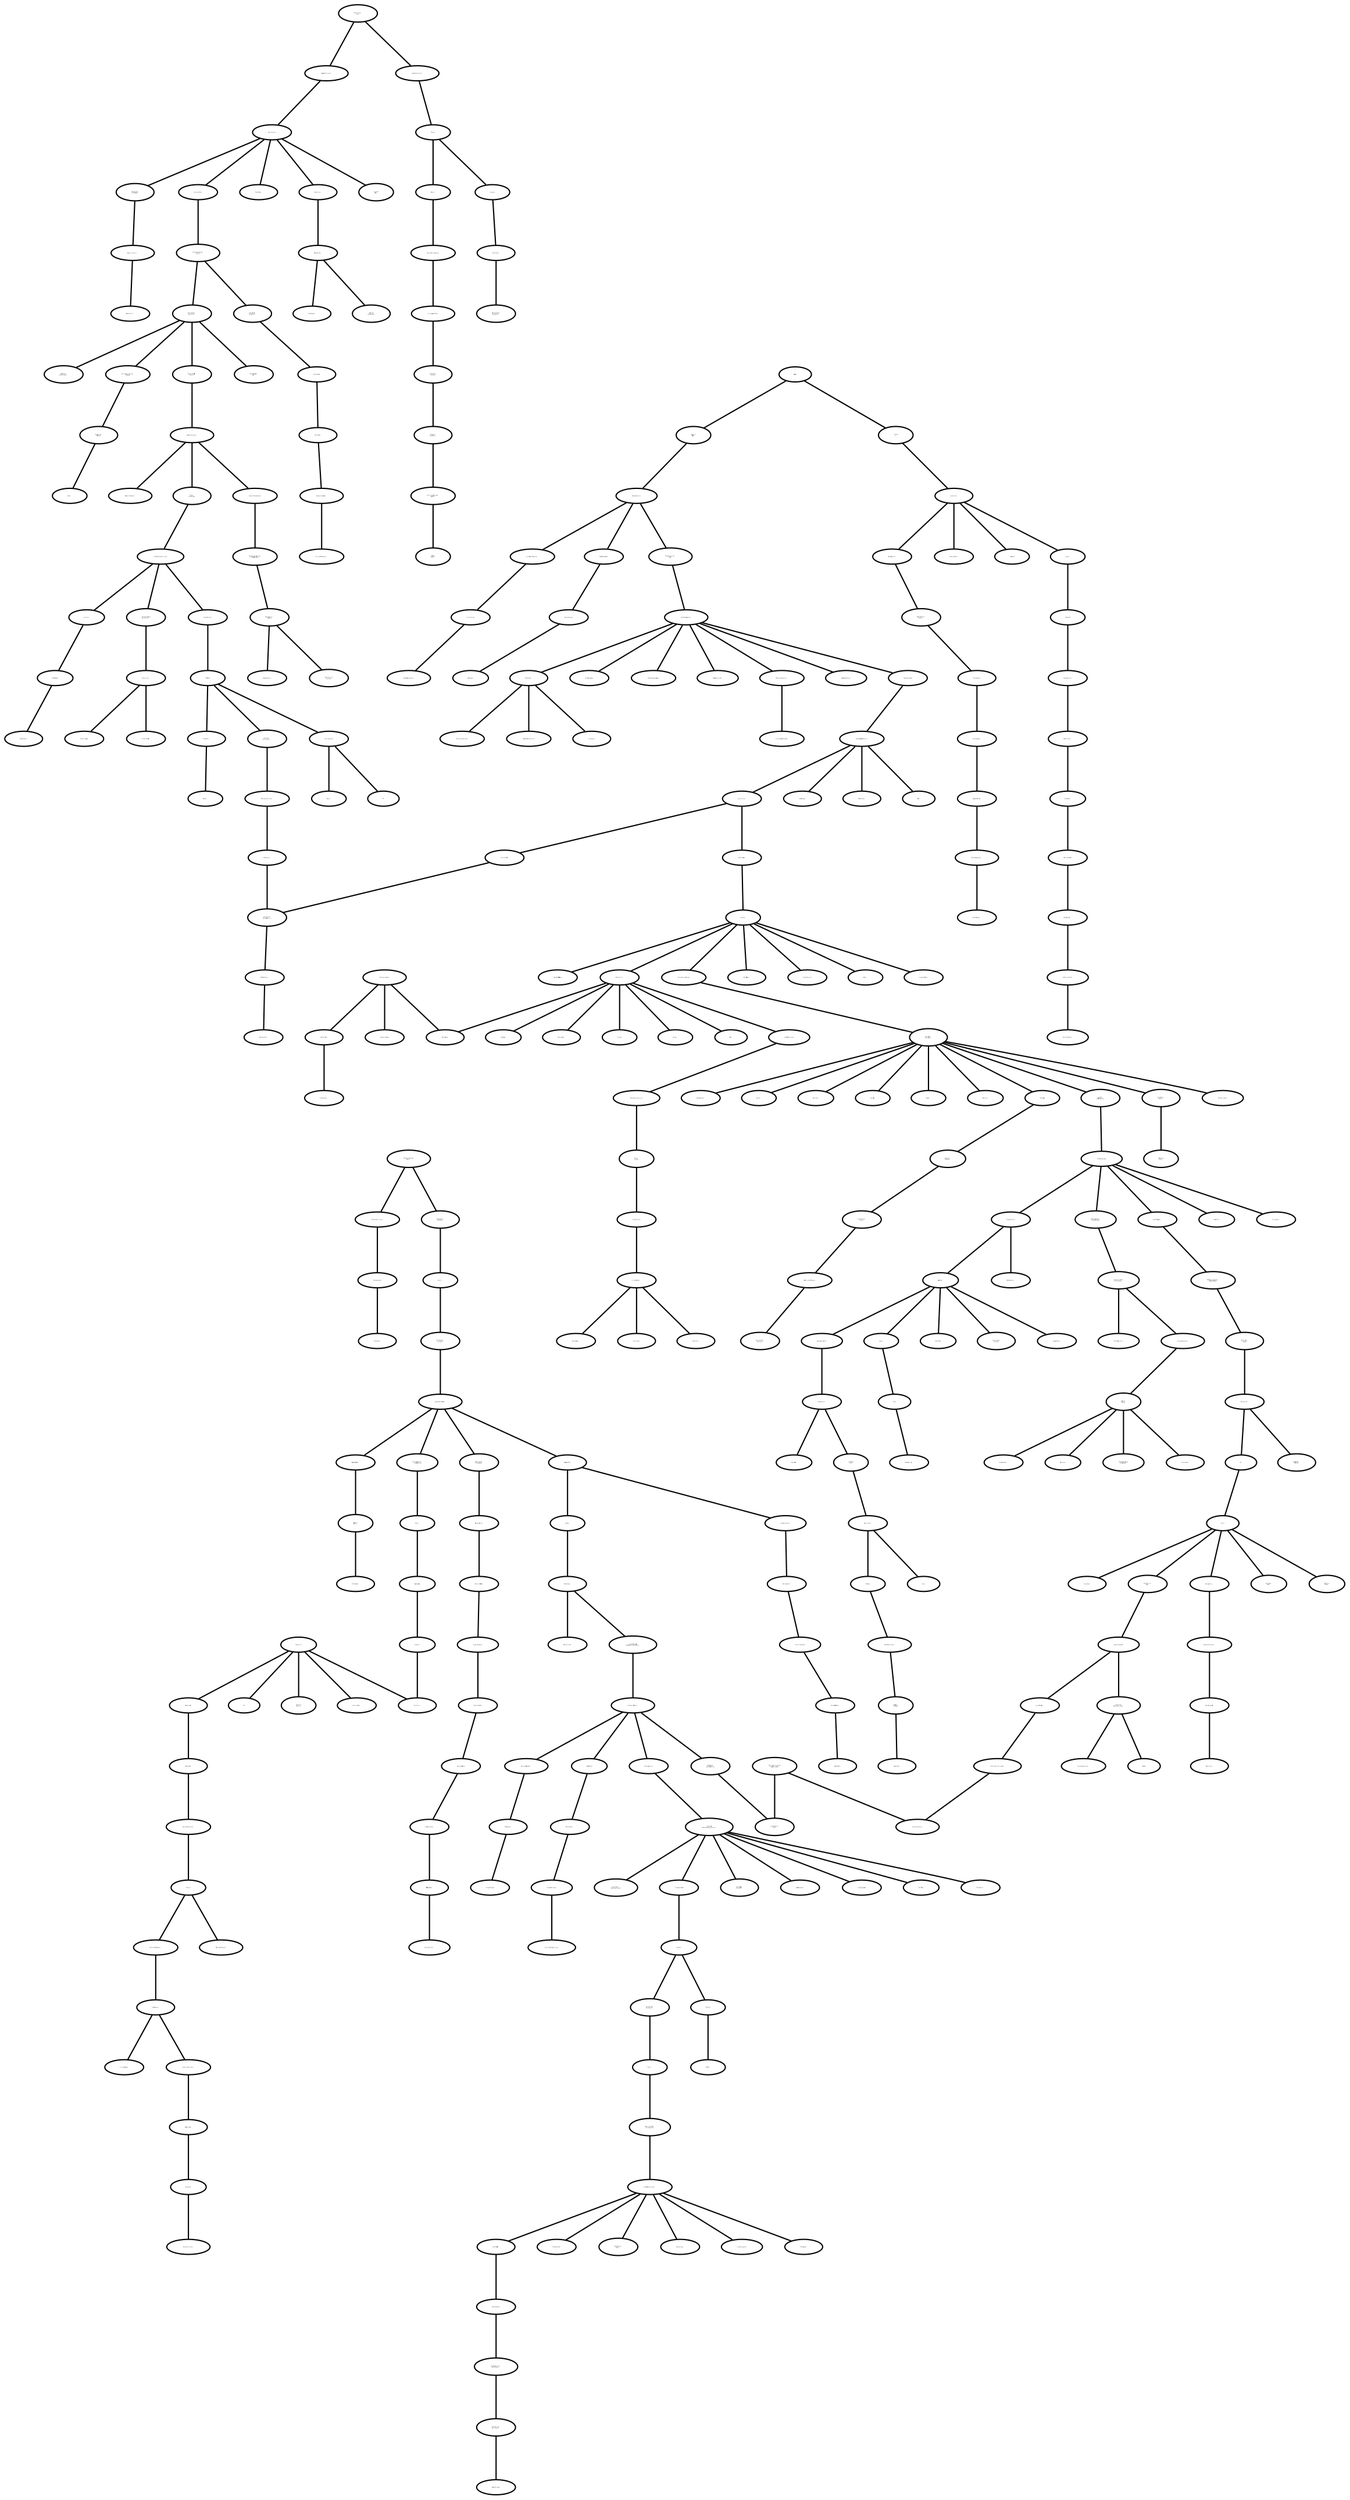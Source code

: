 strict graph "" {
	graph [bb="0,0,2266.4,1288.7"];
	node [label="\N"];
	1619	 [fontsize=0,
		height=0,
		label="Pedro the\nLion",
		level=8,
		played=4419533.0,
		pos="-1725.5800000000004,201.55999999999992",
		weight=240022,
		width=0];
	1976	 [fontsize=0,
		height=0,
		label="Sufjan Stevens",
		level=5,
		played=42891910.0,
		pos="-1718.5700000000002,246.14999999999998",
		weight=772295,
		width=0];
	1619 -- 1976	 [pos="163.46,644.75 163.47,644.79 163.48,644.83 163.48,644.85",
		weight=1.0];
	1402	 [fontsize=0,
		height=0,
		label=mewithoutYou,
		level=6,
		played=6143175.0,
		pos="-1733.2100000000005,161.71000000000004",
		weight=132963,
		width=0];
	1619 -- 1402	 [pos="148.86,560.56 148.86,560.52 148.85,560.49 148.85,560.47",
		weight=1.0];
	797	 [fontsize=0,
		height=0,
		label="Fleet Foxes",
		level=5,
		played=10289717.0,
		pos="-1696.3400000000001,296.93999999999994",
		weight=368486,
		width=0];
	1976 -- 797	 [pos="175.25,671.76 175.29,671.86 175.33,671.95 175.37,672.05",
		weight=1.0];
	2314	 [fontsize=0,
		height=0,
		label=Thrice,
		level=4,
		played=16236169.0,
		pos="-1733.4900000000002,122.88",
		weight=387528,
		width=0];
	1402 -- 2314	 [pos="148.64,533.47 148.64,533.37 148.64,533.27 148.64,533.16",
		weight=1.0];
	148	 [fontsize=0,
		height=0,
		label="Arcade Fire",
		level=5,
		played=13539783.0,
		pos="-1664.92,347.28999999999996",
		weight=483352,
		width=0];
	797 -- 148	 [pos="202.34,722.32 202.4,722.41 202.46,722.51 202.52,722.6",
		weight=1.0];
	2242	 [fontsize=0,
		height=0,
		label="The Shins",
		level=5,
		played=39820298.0,
		pos="-1693.7700000000004,266.46000000000004",
		weight=1074793,
		width=0];
	797 -- 2242	 [pos="188.01,668.45 188.02,668.32 188.03,668.2 188.04,668.08",
		weight=1.0];
	320	 [fontsize=0,
		height=0,
		label="Bon Iver",
		level=4,
		played=9091948.0,
		pos="-1697.2300000000005,340.49",
		weight=202669,
		width=0];
	797 -- 320	 [pos="185.15,723 185.15,723.14 185.14,723.27 185.14,723.41",
		weight=1.0];
	1009	 [fontsize=0,
		height=0,
		label="Iron &\nWine",
		level=4,
		played=25869070.0,
		pos="-1676.3200000000002,269.31999999999994",
		weight=814278,
		width=0];
	797 -- 1009	 [pos="205.23,668.73 205.39,668.51 205.51,668.34 205.6,668.22",
		weight=1.0];
	1537	 [fontsize=0,
		height=0,
		label="Noah and\nthe Whale",
		level=6,
		played=1523459.0,
		pos="-1713.4900000000002,286.15",
		weight=108674,
		width=0];
	797 -- 1537	 [pos="168.61,684.91 168.59,684.9 168.58,684.89 168.57,684.88",
		weight=1.0];
	787	 [fontsize=0,
		height=0,
		label=Finch,
		level=4,
		played=7252140.0,
		pos="-1731.44,85.27999999999997",
		weight=316654,
		width=0];
	2314 -- 787	 [pos="150.02,494.69 150.03,494.59 150.03,494.5 150.04,494.41",
		weight=1.0];
	1789	 [fontsize=0,
		height=0,
		label=Saosin,
		level=3,
		played=13932172.0,
		pos="-1730.19,100.34999999999991",
		weight=286090,
		width=0];
	2314 -- 1789	 [pos="151.85,499.14 151.86,499.12 151.86,499.11 151.86,499.1",
		weight=1.0];
	2213	 [fontsize=0,
		height=0,
		label="The Polyphonic\nSpree",
		level=5,
		played=3149632.0,
		pos="-1624.6600000000003,393.25",
		weight=223443,
		width=0];
	148 -- 2213	 [pos="240.32,772.49 240.46,772.65 240.6,772.81 240.74,772.97",
		weight=1.0];
	1523	 [fontsize=0,
		height=0,
		label="Nick Drake",
		level=4,
		played=15153624.0,
		pos="-1691.3500000000004,378.04999999999995",
		weight=657487,
		width=0];
	320 -- 1523	 [pos="189.03,766.12 189.04,766.21 189.06,766.31 189.07,766.4",
		weight=1.0];
	1488	 [fontsize=0,
		height=0,
		label="Mystery Jets",
		level=3,
		played=3042262.0,
		pos="-1717.3100000000004,308.43999999999994",
		weight=224026,
		width=0];
	1537 -- 1488	 [pos="164.75,707.11 164.74,707.13 164.74,707.15 164.74,707.16",
		weight=1.0];
	942	 [fontsize=0,
		height=0,
		label="Head Automatica",
		level=6,
		played=5259378.0,
		pos="-1722.88,50.34999999999991",
		weight=247822,
		width=0];
	787 -- 942	 [pos="157.19,457.19 157.22,457.04 157.26,456.89 157.29,456.75",
		weight=1.0];
	2277	 [fontsize=0,
		height=0,
		label="The Used",
		level=2,
		played=25453767.0,
		pos="-1716.8900000000003,71.86000000000001",
		weight=533923,
		width=0];
	1789 -- 2277	 [pos="164.29,472.46 164.56,471.88 164.78,471.41 164.93,471.09",
		weight=1.0];
	2048	 [fontsize=0,
		height=0,
		label="The Apples\nin Stereo",
		level=5,
		played=4167192.0,
		pos="-1587.7400000000002,447.8999999999999",
		weight=225617,
		width=0];
	2213 -- 2048	 [pos="289.48,839.49 289.57,839.62 289.66,839.76 289.75,839.89",
		weight=1.0];
	2186	 [fontsize=0,
		height=0,
		label="The Magic\nNumbers",
		level=6,
		played=4149754.0,
		pos="-1634.1200000000003,357.59000000000003",
		weight=311402,
		width=0];
	2213 -- 2186	 [pos="247.96,756.43 247.95,756.39 247.95,756.37 247.94,756.35",
		weight=1.0];
	312	 [fontsize=0,
		height=0,
		label="Bob Dylan",
		level=7,
		played=51045470.0,
		pos="-1681.6100000000001,404.63999999999993",
		weight=1228317,
		width=0];
	1523 -- 312	 [pos="200.41,803.29 200.42,803.32 200.43,803.34 200.44,803.35",
		weight=1.0];
	1855	 [fontsize=0,
		height=0,
		label="Simon &\nGarfunkel",
		level=7,
		played=18580787.0,
		pos="-1667.0600000000004,387.13",
		weight=945402,
		width=0];
	1523 -- 1855	 [pos="214.92,785.84 214.94,785.85 214.96,785.85 214.97,785.86",
		weight=1.0];
	293	 [fontsize=0,
		height=0,
		label="Bloc Party",
		level=5,
		played=51588134.0,
		pos="-1718.9300000000003,330.76",
		weight=1280409,
		width=0];
	1488 -- 293	 [pos="163.12,729.42 163.12,729.44 163.12,729.46 163.12,729.47",
		weight=1.0];
	1968	 [fontsize=0,
		height=0,
		label="Straylight Run",
		level=6,
		played=5057680.0,
		pos="-1712.8000000000002,17.50999999999999",
		weight=224916,
		width=0];
	942 -- 1968	 [pos="167.49,421.96 167.52,421.85 167.56,421.75 167.59,421.64",
		weight=1.0];
	1484	 [fontsize=0,
		height=0,
		label="My Chemical\nRomance",
		level=2,
		played=50878630.0,
		pos="-1706.4300000000003,47.27999999999997",
		weight=928094,
		width=0];
	2277 -- 1484	 [pos="175.59,446.08 175.6,446.05 175.61,446.04 175.61,446.02",
		weight=1.0];
	2134	 [fontsize=0,
		height=0,
		label="The Flaming\nLips",
		level=6,
		played=19883088.0,
		pos="-1580.0100000000002,422.23999999999995",
		weight=830685,
		width=0];
	2048 -- 2134	 [pos="302.02,821.04 302.03,821.02 302.03,821 302.04,820.99",
		weight=1.0];
	234	 [fontsize=0,
		height=0,
		label="Belle and\nSebastian",
		level=5,
		played=36822310.0,
		pos="-1572.6200000000003,450.35999999999996",
		weight=830911,
		width=0];
	2048 -- 234	 [pos="309.26,849.06 309.32,849.07 309.36,849.08 309.39,849.08",
		weight=1.0];
	150	 [fontsize=0,
		height=0,
		label="Architecture in\nHelsinki",
		level=5,
		played=14915086.0,
		pos="-1568.2200000000003,495.3299999999999",
		weight=512380,
		width=0];
	2048 -- 150	 [pos="313.77,893.92 313.79,893.96 313.8,894 313.81,894.02",
		weight=1.0];
	1512	 [fontsize=0,
		height=0,
		label="Neutral Milk\nHotel",
		level=5,
		played=16869471.0,
		pos="-1555.9,483.23",
		weight=548340,
		width=0];
	2048 -- 1512	 [pos="326.05,881.86 326.08,881.89 326.11,881.92 326.12,881.94",
		weight=1.0];
	2270	 [fontsize=0,
		height=0,
		label="The Thrills",
		level=3,
		played=2914176.0,
		pos="-1640.2200000000003,317.09000000000003",
		weight=278211,
		width=0];
	2186 -- 2270	 [pos="241.85,715.93 241.84,715.9 241.84,715.87 241.84,715.85",
		weight=1.0];
	2161	 [fontsize=0,
		height=0,
		label="The Hush\nSound",
		level=6,
		played=7698449.0,
		pos="-1700.0800000000004,-8.509999999999991",
		weight=139773,
		width=0];
	1968 -- 2161	 [pos="181.94,390.3 181.95,390.27 181.96,390.25 181.96,390.24",
		weight=1.0];
	186	 [fontsize=0,
		height=0,
		label="Au Revoir\nSimone",
		level=5,
		played=3109331.0,
		pos="-1552.0400000000004,536.68",
		weight=192139,
		width=0];
	150 -- 186	 [pos="329.96,935.29 329.98,935.33 329.99,935.36 330,935.38",
		weight=1.0];
	2377	 [fontsize=0,
		height=0,
		label="Ugly Casanova",
		level=7,
		played=1504976.0,
		pos="-1513.0400000000004,516.18",
		weight=124169,
		width=0];
	1512 -- 2377	 [pos="368.89,914.82 368.93,914.85 368.96,914.87 368.98,914.89",
		weight=1.0];
	2102	 [fontsize=0,
		height=0,
		label="The Cribs",
		level=3,
		played=5862561.0,
		pos="-1635.2000000000003,278.74",
		weight=306256,
		width=0];
	2270 -- 2102	 [pos="245.37,688.77 245.39,688.67 245.4,688.57 245.41,688.47",
		weight=1.0];
	1588	 [fontsize=0,
		height=0,
		label="Panic at\nthe Disco",
		level=4,
		played=9220573.0,
		pos="-1688.7100000000005,-32.42000000000007",
		weight=253447,
		width=0];
	2161 -- 1588	 [pos="193.31,366.38 193.32,366.36 193.33,366.34 193.33,366.33",
		weight=1.0];
	780	 [fontsize=0,
		height=0,
		label=Feist,
		level=6,
		played=30242078.0,
		pos="-1540.9500000000003,569.03",
		weight=913399,
		width=0];
	186 -- 780	 [pos="341.07,967.67 341.08,967.7 341.09,967.72 341.09,967.73",
		weight=1.0];
	2369	 [fontsize=0,
		height=0,
		label="TV on\nthe Radio",
		level=1,
		played=14844462.0,
		pos="-1464.0200000000004,533.9399999999999",
		weight=590113,
		width=0];
	2377 -- 2369	 [pos="417.89,932.62 417.94,932.64 417.97,932.65 417.99,932.66",
		weight=1.0];
	1984	 [fontsize=0,
		height=0,
		label="Sunset Rubdown",
		level=5,
		played=3236364.0,
		pos="-1501.8400000000001,549.74",
		weight=117490,
		width=0];
	2377 -- 1984	 [pos="378.05,942 378.09,942.12 378.13,942.24 378.17,942.36",
		weight=1.0];
	1443	 [fontsize=0,
		height=0,
		label="Modest Mouse",
		level=5,
		played=51552089.0,
		pos="-1533.44,508.11",
		weight=1082498,
		width=0];
	2377 -- 1443	 [pos="348.67,906.86 348.65,906.85 348.64,906.85 348.63,906.84",
		weight=1.0];
	197	 [fontsize=0,
		height=0,
		label=Babyshambles,
		level=5,
		played=12967629.0,
		pos="-1629.0000000000005,242.6",
		weight=499914,
		width=0];
	2102 -- 197	 [pos="251.49,650.45 251.52,650.28 251.54,650.12 251.57,649.96",
		weight=1.0];
	521	 [fontsize=0,
		height=0,
		label="Cute Is What We\nAim For",
		level=4,
		played=8700617.0,
		pos="-1674.4700000000003,-53.25999999999999",
		weight=202105,
		width=0];
	1588 -- 521	 [pos="207.54,345.53 207.56,345.51 207.57,345.49 207.57,345.48",
		weight=1.0];
	1237	 [fontsize=0,
		height=0,
		label="LCD Soundsystem",
		level=1,
		played=11303797.0,
		pos="-1412.5500000000002,559.12",
		weight=622881,
		width=0];
	2369 -- 1237	 [pos="469.35,957.77 469.4,957.8 469.44,957.82 469.46,957.83",
		weight=1.0];
	414	 [fontsize=0,
		height=0,
		label="Casiotone for the\nPainfully Alone",
		level=8,
		played=2792342.0,
		pos="-1492.5600000000004,583.99",
		weight=110591,
		width=0];
	1984 -- 414	 [pos="387.52,975.45 387.56,975.59 387.59,975.72 387.63,975.85",
		weight=1.0];
	152	 [fontsize=0,
		height=0,
		label="Arctic Monkeys",
		level=3,
		played=62730136.0,
		pos="-1620.8700000000003,214.1",
		weight=1120718,
		width=0];
	197 -- 152	 [pos="260.74,614.36 260.88,613.88 260.99,613.49 261.06,613.23",
		weight=1.0];
	769	 [fontsize=0,
		height=0,
		label="Fall Out\nBoy",
		level=4,
		played=59267993.0,
		pos="-1659.8000000000002,-71.02999999999997",
		weight=1033148,
		width=0];
	521 -- 769	 [pos="222.21,327.75 222.22,327.73 222.23,327.72 222.24,327.71",
		weight=1.0];
	2088	 [fontsize=0,
		height=0,
		label="The Chemical\nBrothers",
		level=5,
		played=21446264.0,
		pos="-1405.25,594.52",
		weight=1033623,
		width=0];
	1237 -- 2088	 [pos="475.11,985.04 475.14,985.19 475.17,985.33 475.2,985.48",
		weight=1.0];
	2309	 [fontsize=0,
		height=0,
		label="Thom Yorke",
		level=5,
		played=9708196.0,
		pos="-1355.3700000000003,569.46",
		weight=371639,
		width=0];
	1237 -- 2309	 [pos="526.52,968.16 526.57,968.17 526.61,968.17 526.64,968.18",
		weight=1.0];
	1140	 [fontsize=0,
		height=0,
		label=Justice,
		level=7,
		played=16521401.0,
		pos="-1409.46,581.75",
		weight=505719,
		width=0];
	1237 -- 1140	 [pos="472.58,980.41 472.58,980.43 472.59,980.45 472.59,980.46",
		weight=1.0];
	955	 [fontsize=0,
		height=0,
		label="Her Space\nHoliday",
		level=7,
		played=2693627.0,
		pos="-1477.2800000000002,616.47",
		weight=168101,
		width=0];
	414 -- 955	 [pos="404.73,1015.1 404.74,1015.1 404.75,1015.2 404.76,1015.2",
		weight=1.0];
	1578	 [fontsize=0,
		height=0,
		label=Overseer,
		level=5,
		played=1046652.0,
		pos="-1376.7900000000004,615.97",
		weight=145569,
		width=0];
	2088 -- 1578	 [pos="505.18,1014.7 505.21,1014.7 505.23,1014.7 505.24,1014.7",
		weight=1.0];
	2386	 [fontsize=0,
		height=0,
		label=UNKLE,
		level=5,
		played=8733607.0,
		pos="-1308.5200000000004,605.17",
		weight=490687,
		width=0];
	2309 -- 2386	 [pos="560.48,993.98 560.6,994.07 560.71,994.16 560.82,994.24",
		weight=1.0];
	632	 [fontsize=0,
		height=0,
		label="DJ Mehdi",
		level=7,
		played=1004857.0,
		pos="-1407.2875000000004,585.865",
		weight=114930,
		width=0];
	1140 -- 632	 [pos="486.62,1007 486.68,1007.2 486.74,1007.3 486.8,1007.4",
		weight=1.0];
	2215	 [fontsize=0,
		height=0,
		label="The Postal\nService",
		level=5,
		played=27843169.0,
		pos="-1468.0400000000004,603.27",
		weight=968206,
		width=0];
	955 -- 2215	 [pos="413.9,1002.1 413.94,1002.1 413.96,1002.1 413.98,1002",
		weight=1.0];
	355	 [fontsize=0,
		height=0,
		label="Bright Eyes",
		level=6,
		played=46244844.0,
		pos="-1488.3000000000002,614.0699999999999",
		weight=842387,
		width=0];
	955 -- 355	 [pos="404.65,1015.2 404.69,1015.2 404.72,1015.2 404.74,1015.2",
		weight=1.0];
	2219	 [fontsize=0,
		height=0,
		label="The Prodigy",
		level=5,
		played=29042637.0,
		pos="-1373.19,598.66",
		weight=929174,
		width=0];
	1578 -- 2219	 [pos="508.85,997.44 508.86,997.42 508.86,997.41 508.86,997.4",
		weight=1.0];
	771	 [fontsize=0,
		height=0,
		label="Fatboy Slim",
		level=5,
		played=13364190.0,
		pos="-1347.5700000000002,617.5699999999999",
		weight=864764,
		width=0];
	1578 -- 771	 [pos="534.4,1016.3 534.42,1016.3 534.44,1016.3 534.46,1016.3",
		weight=1.0];
	2123	 [fontsize=0,
		height=0,
		label="The Dust\nBrothers",
		level=5,
		played=2137179.0,
		pos="-1278.5000000000005,568.54",
		weight=141869,
		width=0];
	2386 -- 2123	 [pos="595.03,977.68 595.11,977.59 595.18,977.5 595.26,977.4",
		weight=1.0];
	1657	 [fontsize=0,
		height=0,
		label=Portishead,
		level=3,
		played=30385057.0,
		pos="-1307.67,663.5699999999999",
		weight=1005250,
		width=0];
	2386 -- 1657	 [pos="573.93,1031 573.95,1032.5 573.97,1033.9 573.99,1035.3",
		weight=1.0];
	767	 [fontsize=0,
		height=0,
		label=Faithless,
		level=5,
		played=10922336.0,
		pos="-1276.1100000000001,618.5699999999999",
		weight=732138,
		width=0];
	2386 -- 767	 [pos="605.85,1017.2 605.88,1017.2 605.91,1017.3 605.92,1017.3",
		weight=1.0];
	529	 [fontsize=0,
		height=0,
		label="Daft Punk",
		level=6,
		played=41109812.0,
		pos="-1407.0885937500002,586.0509374999999",
		weight=1213634,
		width=0];
	632 -- 529	 [pos="515.36,1037.2 515.38,1037.2 515.4,1037.2 515.41,1037.2",
		weight=1.0];
	1359	 [fontsize=0,
		height=0,
		label="Massive Attack",
		level=3,
		played=33318218.0,
		pos="-1254.8300000000004,542.1",
		weight=1156891,
		width=0];
	2123 -- 1359	 [pos="627.16,940.9 627.18,940.88 627.19,940.86 627.21,940.85",
		weight=1.0];
	53	 [fontsize=0,
		height=0,
		label=Air,
		level=3,
		played=37254719.0,
		pos="-1277.9,679.1700000000001",
		weight=1134369,
		width=0];
	1657 -- 53	 [pos="604.06,1077.9 604.09,1077.9 604.11,1077.9 604.13,1077.9",
		weight=1.0];
	273	 [fontsize=0,
		height=0,
		label=Björk,
		level=6,
		played=38022158.0,
		pos="-1296.7000000000003,688.8699999999999",
		weight=1069174,
		width=0];
	1657 -- 273	 [pos="585.32,1087.5 585.33,1087.5 585.34,1087.5 585.34,1087.5",
		weight=1.0];
	1440	 [fontsize=0,
		height=0,
		label=Moby,
		level=3,
		played=31330963.0,
		pos="-1247.7800000000002,627.97",
		weight=1277865,
		width=0];
	767 -- 1440	 [pos="634.19,1026.7 634.21,1026.7 634.23,1026.7 634.25,1026.7",
		weight=1.0];
	631	 [fontsize=0,
		height=0,
		label="DJ Krush",
		level=5,
		played=4801063.0,
		pos="-1218.5400000000004,516.74",
		weight=297590,
		width=0];
	1359 -- 631	 [pos="663.4,915.54 663.44,915.52 663.46,915.5 663.48,915.49",
		weight=1.0];
	1208	 [fontsize=0,
		height=0,
		label="Kruder &\nDorfmeister",
		level=7,
		played=3615307.0,
		pos="-1175.5200000000004,500.88",
		weight=357924,
		width=0];
	631 -- 1208	 [pos="706.4,899.66 706.44,899.64 706.47,899.63 706.49,899.62",
		weight=1.0];
	1259	 [fontsize=0,
		height=0,
		label="Lil' Kim",
		level=8,
		played=967938.0,
		pos="-1156.23,-145.17000000000007",
		weight=127069,
		width=0];
	1357	 [fontsize=0,
		height=0,
		label="Mary J.\nBlige",
		level=2,
		played=5317317.0,
		pos="-1169.5600000000004,-103.05999999999995",
		weight=397642,
		width=0];
	1259 -- 1357	 [pos="717.3,280.47 717.26,280.6 717.22,280.72 717.18,280.85",
		weight=1.0];
	1281	 [fontsize=0,
		height=0,
		label="LL Cool\nJ",
		level=7,
		played=1863754.0,
		pos="-1154.7000000000003,-197.14999999999998",
		weight=229660,
		width=0];
	1259 -- 1281	 [pos="726.61,226.65 726.61,226.55 726.62,226.46 726.62,226.36",
		weight=1.0];
	1340	 [fontsize=0,
		height=0,
		label="Mariah Carey",
		level=4,
		played=14393163.0,
		pos="-1162.2400000000002,-46.10000000000002",
		weight=720333,
		width=0];
	1357 -- 1340	 [pos="718.66,343.73 718.68,343.9 718.7,344.06 718.73,344.23",
		weight=1.0];
	1305	 [fontsize=0,
		height=0,
		label=Ludacris,
		level=7,
		played=6776141.0,
		pos="-1144.1000000000004,-240.45000000000005",
		weight=423907,
		width=0];
	1281 -- 1305	 [pos="737.92,158.41 737.93,158.37 737.94,158.34 737.94,158.31",
		weight=1.0];
	2221	 [fontsize=0,
		height=0,
		label="The Pussycat\nDolls",
		level=5,
		played=7610001.0,
		pos="-1164.5800000000004,27.309999999999945",
		weight=538598,
		width=0];
	1340 -- 2221	 [pos="718.95,379.55 718.94,379.71 718.94,379.88 718.93,380.04",
		weight=1.0];
	1057	 [fontsize=0,
		height=0,
		label="Jennifer Hudson",
		level=3,
		played=1014034.0,
		pos="-1122.5500000000002,-74.84000000000003",
		weight=115919,
		width=0];
	1340 -- 1057	 [pos="755.55,326.75 755.7,326.64 755.85,326.53 755.99,326.43",
		weight=1.0];
	1175	 [fontsize=0,
		height=0,
		label="Kelly Rowland",
		level=4,
		played=2007210.0,
		pos="-1190.63,-28.230000000000018",
		weight=244804,
		width=0];
	1340 -- 1175	 [pos="691.5,370.45 691.47,370.47 691.45,370.48 691.44,370.49",
		weight=1.0];
	721	 [fontsize=0,
		height=0,
		label=Eminem,
		level=2,
		played=30050850.0,
		pos="-1126.8000000000002,-259.82000000000005",
		weight=956558,
		width=0];
	1305 -- 721	 [pos="755.2,138.96 755.22,138.94 755.23,138.93 755.24,138.92",
		weight=1.0];
	1047	 [fontsize=0,
		height=0,
		label="Jay-Z",
		level=7,
		played=17681973.0,
		pos="-1133.8400000000001,-296.46000000000004",
		weight=638981,
		width=0];
	1305 -- 1047	 [pos="742.9,131.26 743.02,130.59 743.14,129.92 743.27,129.25",
		weight=1.0];
	2464	 [fontsize=0,
		height=0,
		label="Wyclef Jean",
		level=3,
		played=2957226.0,
		pos="-1179.5500000000002,-249.13",
		weight=255232,
		width=0];
	1305 -- 2464	 [pos="702.6,149.63 702.57,149.62 702.54,149.61 702.53,149.61",
		weight=1.0];
	1151	 [fontsize=0,
		height=0,
		label="Kanye West",
		level=3,
		played=40672064.0,
		pos="-1163.67,-240.58000000000004",
		weight=1023445,
		width=0];
	1305 -- 1151	 [pos="718.44,158.15 718.42,158.15 718.41,158.15 718.4,158.15",
		weight=1.0];
	164	 [fontsize=0,
		height=0,
		label="Ashlee Simpson",
		level=4,
		played=7474313.0,
		pos="-1155.6800000000003,108.92999999999995",
		weight=469115,
		width=0];
	2221 -- 164	 [pos="722.75,474.46 722.98,476.52 723.2,478.55 723.41,480.54",
		weight=1.0];
	1125	 [fontsize=0,
		height=0,
		label="Joss Stone",
		level=3,
		played=6298331.0,
		pos="-1084.13,-93.77999999999997",
		weight=487412,
		width=0];
	1057 -- 1125	 [pos="797.81,305.01 797.85,304.99 797.88,304.98 797.9,304.97",
		weight=1.0];
	1157	 [fontsize=0,
		height=0,
		label="Kat DeLuna",
		level=5,
		played=1221421.0,
		pos="-1217.5900000000001,-6.710000000000036",
		weight=121602,
		width=0];
	1175 -- 1157	 [pos="664.53,391.96 664.51,391.98 664.49,391.99 664.48,392",
		weight=1.0];
	1457	 [fontsize=0,
		height=0,
		label="Mos Def",
		level=6,
		played=5863778.0,
		pos="-1103.5400000000004,-318.54600000000005",
		weight=311431,
		width=0];
	1047 -- 1457	 [pos="778.42,80.247 778.45,80.226 778.47,80.21 778.48,80.2",
		weight=1.0];
	275	 [fontsize=0,
		height=0,
		label="Black Eyed\nPeas",
		level=7,
		played=15223026.0,
		pos="-1202.96,-278.31000000000006",
		weight=957174,
		width=0];
	2464 -- 275	 [pos="681.25,123.12 681.17,123.01 681.08,122.91 681,122.81",
		weight=1.0];
	1508	 [fontsize=0,
		height=0,
		label="Nelly Furtado",
		level=3,
		played=21901271.0,
		pos="-1164.42,129.73000000000002",
		weight=1092709,
		width=0];
	164 -- 1508	 [pos="717.66,528.4 717.65,528.42 717.64,528.43 717.64,528.44",
		weight=1.0];
	358	 [fontsize=0,
		height=0,
		label="Britney Spears",
		level=5,
		played=42681745.0,
		pos="-1190.69,131.25",
		weight=1022718,
		width=0];
	164 -- 358	 [pos="691.46,529.91 691.42,529.93 691.4,529.95 691.38,529.96",
		weight=1.0];
	1173	 [fontsize=0,
		height=0,
		label="Kelly Clarkson",
		level=5,
		played=19315048.0,
		pos="-1184.19,103.18999999999994",
		weight=841862,
		width=0];
	164 -- 1173	 [pos="697.94,501.94 697.92,501.93 697.9,501.93 697.88,501.92",
		weight=1.0];
	921	 [fontsize=0,
		height=0,
		label="Gwen Stefani",
		level=5,
		played=12431857.0,
		pos="-1142.6400000000003,214.85",
		weight=827112,
		width=0];
	164 -- 921	 [pos="729.7,534.66 731.66,550.6 734.13,570.7 736.1,586.63",
		weight=1.0];
	1538	 [fontsize=0,
		height=0,
		label="No Doubt",
		level=2,
		played=14627632.0,
		pos="-1111.7500000000005,57.98000000000002",
		weight=910959,
		width=0];
	164 -- 1538	 [pos="749.37,480.99 749.45,480.9 749.53,480.8 749.61,480.71",
		weight=1.0];
	191	 [fontsize=0,
		height=0,
		label="Avril Lavigne",
		level=4,
		played=34276846.0,
		pos="-1154.3000000000002,77.7299999999999",
		weight=1025037,
		width=0];
	164 -- 191	 [pos="727.57,480.54 727.58,480.38 727.58,480.23 727.59,480.08",
		weight=1.0];
	456	 [fontsize=0,
		height=0,
		label="Christina Aguilera",
		level=5,
		played=17893640.0,
		pos="-1187.1100000000001,81.83999999999992",
		weight=947487,
		width=0];
	164 -- 456	 [pos="695.71,481.24 695.46,481.03 695.27,480.86 695.14,480.75",
		weight=1.0];
	107	 [fontsize=0,
		height=0,
		label="Amy Winehouse",
		level=3,
		played=32053419.0,
		pos="-1052.0400000000004,-103.83000000000004",
		weight=1006978,
		width=0];
	1125 -- 107	 [pos="829.92,294.93 829.95,294.92 829.97,294.92 829.99,294.91",
		weight=1.0];
	1730	 [fontsize=0,
		height=0,
		label=Rihanna,
		level=7,
		played=22349002.0,
		pos="-1236.96,14.789999999999964",
		weight=990964,
		width=0];
	1157 -- 1730	 [pos="645.15,413.46 645.13,413.48 645.12,413.49 645.11,413.5",
		weight=1.0];
	850	 [fontsize=0,
		height=0,
		label="Gang Starr",
		level=5,
		played=5060464.0,
		pos="-1075.38,-336.548",
		weight=267576,
		width=0];
	1457 -- 850	 [pos="806.59,62.233 806.62,62.216 806.64,62.203 806.65,62.195",
		weight=1.0];
	2578	 [fontsize=0,
		height=0,
		label="Sean Paul",
		level=7,
		played=5639700.0,
		pos="-1222.7200000000003,-288.9200000000001",
		weight=460250,
		width=0];
	275 -- 2578	 [pos="659.39,109.84 659.37,109.83 659.36,109.82 659.35,109.82",
		weight=1.0];
	1143	 [fontsize=0,
		height=0,
		label="Justin Timberlake",
		level=1,
		played=21387198.0,
		pos="-1218.7600000000002,143.71000000000004",
		weight=972050,
		width=0];
	358 -- 1143	 [pos="663.37,542.4 663.35,542.41 663.33,542.42 663.31,542.43",
		weight=1.0];
	1907	 [fontsize=0,
		height=0,
		label="Sophie Ellis-Bextor",
		level=5,
		played=3608375.0,
		pos="-1124.3300000000004,321.41999999999996",
		weight=310619,
		width=0];
	921 -- 1907	 [pos="753.1,693.26 750.33,677.1 746.81,656.62 744.03,640.46",
		weight=1.0];
	2101	 [fontsize=0,
		height=0,
		label="The Cranberries",
		level=1,
		played=19418398.0,
		pos="-1100.3000000000002,29.059999999999945",
		weight=1000991,
		width=0];
	1538 -- 2101	 [pos="781,429.69 781.06,429.54 781.11,429.4 781.17,429.26",
		weight=1.0];
	58	 [fontsize=0,
		height=0,
		label="Alanis Morissette",
		level=2,
		played=18886105.0,
		pos="-1080.2500000000005,44.49000000000001",
		weight=881375,
		width=0];
	1538 -- 58	 [pos="801.71,443.25 801.74,443.24 801.76,443.23 801.78,443.23",
		weight=1.0];
	851	 [fontsize=0,
		height=0,
		label=Garbage,
		level=3,
		played=17528155.0,
		pos="-1088.19,19.3599999999999",
		weight=824282,
		width=0];
	1538 -- 851	 [pos="786.66,429.89 786.73,429.78 786.79,429.68 786.85,429.58",
		weight=1.0];
	1360	 [fontsize=0,
		height=0,
		label="Masta Ace",
		level=8,
		played=1826556.0,
		pos="-1046.65,-346.85400000000004",
		weight=112153,
		width=0];
	850 -- 1360	 [pos="835.32,51.905 835.35,51.895 835.37,51.888 835.38,51.883",
		weight=1.0];
	2564	 [fontsize=0,
		height=0,
		label=Gentleman,
		level=8,
		played=5323936.0,
		pos="-1246.3400000000001,-311.557",
		weight=249007,
		width=0];
	2578 -- 2564	 [pos="635.78,87.238 635.76,87.217 635.74,87.201 635.73,87.19",
		weight=1.0];
	1144	 [fontsize=0,
		height=0,
		label="Just Jack",
		level=6,
		played=2167022.0,
		pos="-1085.0700000000002,428.5599999999999",
		weight=182697,
		width=0];
	1907 -- 1144	 [pos="787.17,800.53 781.22,784.29 773.65,763.62 767.67,747.31",
		weight=1.0];
	889	 [fontsize=0,
		height=0,
		label=Goldfrapp,
		level=3,
		played=17869686.0,
		pos="-1138.6100000000001,295.44999999999993",
		weight=906439,
		width=0];
	1907 -- 889	 [pos="743.48,694.26 743.47,694.23 743.46,694.22 743.45,694.2",
		weight=1.0];
	1322	 [fontsize=0,
		height=0,
		label=Madonna,
		level=3,
		played=38087796.0,
		pos="-1159.69,311.5799999999999",
		weight=1223315,
		width=0];
	1907 -- 1322	 [pos="722.47,710.34 722.43,710.33 722.41,710.33 722.39,710.32",
		weight=1.0];
	604	 [fontsize=0,
		height=0,
		label=Dido,
		level=3,
		played=14679664.0,
		pos="-1152.1400000000003,335.15",
		weight=957515,
		width=0];
	1907 -- 604	 [pos="729.99,733.84 729.96,733.85 729.94,733.86 729.93,733.87",
		weight=1.0];
	1709	 [fontsize=0,
		height=0,
		label=Redman,
		level=7,
		played=1852239.0,
		pos="-1020.9600000000002,-360.32000000000005",
		weight=131327,
		width=0];
	1360 -- 1709	 [pos="861.02,38.449 861.04,38.436 861.06,38.427 861.07,38.42",
		weight=1.0];
	2588	 [fontsize=0,
		height=0,
		label="Ziggy Marley",
		level=8,
		played=1339784.0,
		pos="-1273.3900000000003,-311.211",
		weight=170220,
		width=0];
	2564 -- 2588	 [pos="608.74,87.518 608.71,87.519 608.69,87.519 608.68,87.519",
		weight=1.0];
	1948	 [fontsize=0,
		height=0,
		label="Stereo MC's",
		level=6,
		played=1300469.0,
		pos="-1133.2400000000002,464.44999999999993",
		weight=181042,
		width=0];
	1144 -- 1948	 [pos="783.3,837.48 783.42,837.39 783.54,837.3 783.66,837.21",
		weight=1.0];
	2132	 [fontsize=0,
		height=0,
		label="The Feeling",
		level=3,
		played=3394838.0,
		pos="-1016.7900000000003,518.0699999999999",
		weight=291405,
		width=0];
	1144 -- 2132	 [pos="844.77,889.94 835.97,878.41 825.73,864.97 816.98,853.51",
		weight=1.0];
	1398	 [fontsize=0,
		height=0,
		label="Method Man",
		level=7,
		played=2702372.0,
		pos="-994.0800000000003,-367.93600000000004",
		weight=193357,
		width=0];
	1709 -- 1398	 [pos="887.89,30.816 887.92,30.808 887.94,30.803 887.95,30.799",
		weight=1.0];
	2552	 [fontsize=0,
		height=0,
		label="Burning Spear",
		level=8,
		played=1659443.0,
		pos="-1298.44,-299.46299999999997",
		weight=181515,
		width=0];
	2588 -- 2552	 [pos="583.69,99.233 583.66,99.244 583.64,99.253 583.63,99.258",
		weight=1.0];
	1948 -- 1208	 [pos="748.69,863.29 748.73,863.25 748.76,863.23 748.78,863.21",
		weight=1.0];
	1169	 [fontsize=0,
		height=0,
		label=Keane,
		level=5,
		played=25603025.0,
		pos="-943.3400000000003,605.27",
		weight=1088831,
		width=0];
	2132 -- 1169	 [pos="917.07,978.28 907.76,967.23 896.89,954.33 887.51,943.2",
		weight=1.0];
	923	 [fontsize=0,
		height=0,
		label="GZA/Genius",
		level=7,
		played=2505384.0,
		pos="-967.2000000000002,-371.86",
		weight=139601,
		width=0];
	1398 -- 923	 [pos="914.77,26.881 914.8,26.878 914.82,26.875 914.83,26.873",
		weight=1.0];
	2550	 [fontsize=0,
		height=0,
		label="Bob Marley",
		level=8,
		played=25170962.0,
		pos="-1318.8100000000004,-285.26",
		weight=900368,
		width=0];
	2552 -- 2550	 [pos="563.29,113.43 563.27,113.44 563.26,113.45 563.25,113.46",
		weight=1.0];
	588	 [fontsize=0,
		height=0,
		label="Deltron 3030",
		level=3,
		played=2493033.0,
		pos="-940.9800000000001,-370.61800000000005",
		weight=149636,
		width=0];
	923 -- 588	 [pos="940.99,28.108 941.01,28.109 941.03,28.11 941.05,28.111",
		weight=1.0];
	774	 [fontsize=0,
		height=0,
		label="FC/Kahuna",
		level=3,
		played=549777.0,
		pos="-1181.8000000000002,539.51",
		weight=113815,
		width=0];
	1208 -- 774	 [pos="700.27,938.13 700.26,938.17 700.26,938.19 700.26,938.21",
		weight=1.0];
	1705	 [fontsize=0,
		height=0,
		label=Röyksopp,
		level=3,
		played=19211398.0,
		pos="-1184.1800000000003,571.63",
		weight=846313,
		width=0];
	774 -- 1705	 [pos="698.24,965.34 698.24,965.44 698.23,965.53 698.22,965.62",
		weight=1.0];
	2281	 [fontsize=0,
		height=0,
		label="The Verve",
		level=7,
		played=12105996.0,
		pos="-907.7000000000002,694.77",
		weight=923596,
		width=0];
	1169 -- 2281	 [pos="963.66,1066.6 959.1,1055.2 953.81,1041.9 949.27,1030.5",
		weight=1.0];
	821	 [fontsize=0,
		height=0,
		label="Franz Ferdinand",
		level=5,
		played=41639541.0,
		pos="-839.65,595.81",
		weight=1483084,
		width=0];
	1169 -- 821	 [pos="1002.9,998.13 1003.1,998.12 1003.3,998.1 1003.4,998.09",
		weight=1.0];
	2169	 [fontsize=0,
		height=0,
		label="The Killers",
		level=5,
		played=74911307.0,
		pos="-971.4200000000002,635.1700000000001",
		weight=1820368,
		width=0];
	1169 -- 2169	 [pos="915.02,1029.2 914.85,1029.4 914.69,1029.6 914.53,1029.7",
		weight=1.0];
	1891	 [fontsize=0,
		height=0,
		label="Snow Patrol",
		level=3,
		played=38372811.0,
		pos="-969.7000000000002,589.01",
		weight=1324962,
		width=0];
	1169 -- 1891	 [pos="912.42,987.79 912.4,987.77 912.38,987.76 912.37,987.75",
		weight=1.0];
	1474	 [fontsize=0,
		height=0,
		label=Muse,
		level=2,
		played=101394541.0,
		pos="-950.6800000000002,635.3699999999999",
		weight=1629255,
		width=0];
	1169 -- 1474	 [pos="932.16,1030.8 932.13,1031 932.1,1031.1 932.07,1031.2",
		weight=1.0];
	1028	 [fontsize=0,
		height=0,
		label="James Blunt",
		level=5,
		played=17923699.0,
		pos="-982.1600000000002,619.77",
		weight=873851,
		width=0];
	1169 -- 1028	 [pos="900,1018.4 899.97,1018.4 899.94,1018.4 899.92,1018.4",
		weight=1.0];
	1737	 [fontsize=0,
		height=0,
		label="Robbie Williams",
		level=4,
		played=15248579.0,
		pos="-986.2800000000003,603.17",
		weight=862188,
		width=0];
	1169 -- 1737	 [pos="895.89,1001.9 895.85,1001.9 895.82,1001.9 895.8,1001.9",
		weight=1.0];
	2196	 [fontsize=0,
		height=0,
		label="The Music",
		level=5,
		played=2173472.0,
		pos="-871.5500000000001,747.0699999999999",
		weight=190820,
		width=0];
	2281 -- 2196	 [pos="992.19,1119.4 992.12,1119.3 992.05,1119.2 991.98,1119.1",
		weight=1.0];
	484	 [fontsize=0,
		height=0,
		label=Coldplay,
		level=5,
		played=110152204.0,
		pos="-908.0600000000003,714.6700000000001",
		weight=2251030,
		width=0];
	2281 -- 484	 [pos="974,1113.4 973.99,1113.4 973.99,1113.4 973.99,1113.4",
		weight=1.0];
	1153	 [fontsize=0,
		height=0,
		label=Kasabian,
		level=5,
		played=15953805.0,
		pos="-934.8800000000002,720.3699999999999",
		weight=813145,
		width=0];
	2281 -- 1153	 [pos="947.25,1119 947.22,1119.1 947.2,1119.1 947.19,1119.1",
		weight=1.0];
	2357	 [fontsize=0,
		height=0,
		label=Travis,
		level=6,
		played=17831394.0,
		pos="-907.5100000000003,728.97",
		weight=871865,
		width=0];
	2281 -- 2357	 [pos="974.5,1120.4 974.5,1120.5 974.5,1120.7 974.5,1120.8",
		weight=1.0];
	1551	 [fontsize=0,
		height=0,
		label=Oasis,
		level=5,
		played=50078079.0,
		pos="-932.7000000000002,690.47",
		weight=1593442,
		width=0];
	2281 -- 1551	 [pos="949.42,1089.2 949.4,1089.2 949.38,1089.2 949.37,1089.2",
		weight=1.0];
	307	 [fontsize=0,
		height=0,
		label=Blur,
		level=6,
		played=24479196.0,
		pos="-884.7400000000001,716.27",
		weight=1219073,
		width=0];
	2281 -- 307	 [pos="997.25,1114.9 997.27,1114.9 997.29,1114.9 997.3,1114.9",
		weight=1.0];
	1662	 [fontsize=0,
		height=0,
		label="Primal Scream",
		level=7,
		played=5386846.0,
		pos="-890.5800000000003,756.97",
		weight=428628,
		width=0];
	2281 -- 1662	 [pos="981.81,1120.6 982.53,1123.2 983.26,1125.9 983.98,1128.5",
		weight=1.0];
	2291	 [fontsize=0,
		height=0,
		label="The White\nStripes",
		level=6,
		played=48044689.0,
		pos="-732.1500000000002,583.72",
		weight=1242635,
		width=0];
	821 -- 2291	 [pos="1149.8,982.46 1149.8,982.46 1149.9,982.46 1149.9,982.46",
		weight=1.0];
	2052	 [fontsize=0,
		height=0,
		label="The Automatic",
		level=3,
		played=2923669.0,
		pos="-826.65,773.5699999999999",
		weight=247640,
		width=0];
	55	 [fontsize=0,
		height=0,
		label="Air Traffic",
		level=3,
		played=2410727.0,
		pos="-798.4500000000004,810.47",
		weight=200502,
		width=0];
	2052 -- 55	 [pos="1075.9,1199.2 1076,1199.2 1076,1199.3 1076.1,1199.4",
		weight=1.0];
	1146	 [fontsize=0,
		height=0,
		label="Kaiser Chiefs",
		level=5,
		played=22098446.0,
		pos="-822.5500000000001,797.5699999999999",
		weight=1069671,
		width=0];
	2052 -- 1146	 [pos="1059.5,1196.3 1059.5,1196.3 1059.5,1196.3 1059.5,1196.3",
		weight=1.0];
	2052 -- 2196	 [pos="1012,1146.7 1011.5,1146.4 1011.1,1146.2 1010.9,1146.1",
		weight=1.0];
	2175	 [fontsize=0,
		height=0,
		label="The Kooks",
		level=3,
		played=34619350.0,
		pos="-770.0500000000003,817.0699999999999",
		weight=943840,
		width=0];
	55 -- 2175	 [pos="1111.9,1215.7 1111.9,1215.7 1111.9,1215.8 1112,1215.8",
		weight=1.0];
	2230	 [fontsize=0,
		height=0,
		label="The Raveonettes",
		level=7,
		played=3969178.0,
		pos="-852.7500000000003,791.77",
		weight=225545,
		width=0];
	1662 -- 2230	 [pos="1020.1,1182.1 1020.3,1182.3 1020.4,1182.4 1020.6,1182.6",
		weight=1.0];
	2481	 [fontsize=0,
		height=0,
		label="Yo La\nTengo",
		level=6,
		played=12114612.0,
		pos="-816.6500000000002,827.77",
		weight=501036,
		width=0];
	2230 -- 2481	 [pos="1055.9,1217.1 1056.1,1217.3 1056.3,1217.4 1056.4,1217.6",
		weight=1.0];
	2170	 [fontsize=0,
		height=0,
		label="The Kills",
		level=6,
		played=7407062.0,
		pos="-693.5500000000003,611.87",
		weight=330526,
		width=0];
	2291 -- 2170	 [pos="1188.4,1010.5 1188.4,1010.5 1188.4,1010.5 1188.4,1010.5",
		weight=1.0];
	1707	 [fontsize=0,
		height=0,
		label="Red Hot\nChili Peppers",
		level=6,
		played=101461577.0,
		pos="-627.0500000000003,548.24",
		weight=1850896,
		width=0];
	2291 -- 1707	 [pos="1245.3,950.25 1245.4,950.22 1245.5,950.19 1245.6,950.15",
		weight=1.0];
	2068	 [fontsize=0,
		height=0,
		label="The Black\nKeys",
		level=7,
		played=8892019.0,
		pos="-774.4500000000004,573.88",
		weight=312496,
		width=0];
	2291 -- 2068	 [pos="1107.7,972.64 1107.7,972.63 1107.7,972.62 1107.7,972.62",
		weight=1.0];
	2260	 [fontsize=0,
		height=0,
		label="The Strokes",
		level=3,
		played=43892879.0,
		pos="-741.9500000000004,608.0699999999999",
		weight=1231044,
		width=0];
	2291 -- 2260	 [pos="1140.1,1006.7 1140.1,1006.7 1140.1,1006.7 1140.1,1006.8",
		weight=1.0];
	1686	 [fontsize=0,
		height=0,
		label=Radiohead,
		level=1,
		played=163451963.0,
		pos="-714.7500000000003,614.37",
		weight=2082607,
		width=0];
	2291 -- 1686	 [pos="1167.3,1013 1167.3,1013 1167.3,1013 1167.3,1013.1",
		weight=1.0];
	227	 [fontsize=0,
		height=0,
		label=Beck,
		level=5,
		played=41305755.0,
		pos="-734.9500000000004,628.27",
		weight=1362673,
		width=0];
	2291 -- 227	 [pos="1147.1,1026.9 1147.1,1026.9 1147.1,1027 1147.1,1027",
		weight=1.0];
	1648	 [fontsize=0,
		height=0,
		label=Placebo,
		level=2,
		played=61972059.0,
		pos="-760.0500000000003,612.0699999999999",
		weight=1310676,
		width=0];
	2291 -- 1648	 [pos="1122.1,1010.7 1122.1,1010.7 1122,1010.7 1122,1010.8",
		weight=1.0];
	898	 [fontsize=0,
		height=0,
		label=Gorillaz,
		level=6,
		played=36520353.0,
		pos="-708.3500000000003,556.0699999999999",
		weight=1361575,
		width=0];
	2291 -- 898	 [pos="1173.6,954.88 1173.7,954.85 1173.7,954.83 1173.7,954.82",
		weight=1.0];
	1646	 [fontsize=0,
		height=0,
		label=Pixies,
		level=5,
		played=32127356.0,
		pos="-748.3500000000003,557.39",
		weight=962774,
		width=0];
	2291 -- 1646	 [pos="1133.7,956.2 1133.7,956.17 1133.7,956.16 1133.7,956.14",
		weight=1.0];
	2435	 [fontsize=0,
		height=0,
		label=Weezer,
		level=7,
		played=37920095.0,
		pos="-727.3500000000003,549.11",
		weight=1317716,
		width=0];
	2291 -- 2435	 [pos="1154.6,947.94 1154.6,947.91 1154.7,947.88 1154.7,947.87",
		weight=1.0];
	1905	 [fontsize=0,
		height=0,
		label="Sonic Youth",
		level=6,
		played=21505884.0,
		pos="-776.9500000000004,853.0699999999999",
		weight=746676,
		width=0];
	2481 -- 1905	 [pos="1105,1251.7 1105,1251.8 1105,1251.8 1105.1,1251.8",
		weight=1.0];
	254	 [fontsize=0,
		height=0,
		label="Be Your\nOwn Pet",
		level=7,
		played=3620147.0,
		pos="-671.1500000000002,641.0699999999999",
		weight=177691,
		width=0];
	2170 -- 254	 [pos="1208.8,1037.1 1208.9,1037.2 1209,1037.3 1209.1,1037.4",
		weight=1.0];
	2201	 [fontsize=0,
		height=0,
		label="The Offspring",
		level=3,
		played=40183610.0,
		pos="-524.0500000000003,513.5699999999999",
		weight=1081707,
		width=0];
	1707 -- 2201	 [pos="1358,912.33 1358,912.32 1358,912.31 1358,912.31",
		weight=1.0];
	1194	 [fontsize=0,
		height=0,
		label="Kings of\nLeon",
		level=3,
		played=40128399.0,
		pos="-804.8500000000003,562.26",
		weight=948535,
		width=0];
	2068 -- 1194	 [pos="1077.3,961.03 1077.2,961.01 1077.2,961.01 1077.2,961",
		weight=1.0];
	1127	 [fontsize=0,
		height=0,
		label="Joy Division",
		level=6,
		played=25197254.0,
		pos="-734.9500000000004,863.0699999999999",
		weight=764356,
		width=0];
	1905 -- 1127	 [pos="1147,1261.8 1147,1261.8 1147.1,1261.8 1147.1,1261.8",
		weight=1.0];
	2474	 [fontsize=0,
		height=0,
		label="Yeah Yeah\nYeahs",
		level=5,
		played=27701555.0,
		pos="-660.1500000000002,660.5699999999999",
		weight=991497,
		width=0];
	254 -- 2474	 [pos="1221.9,1059.3 1221.9,1059.3 1221.9,1059.3 1221.9,1059.3",
		weight=1.0];
	204	 [fontsize=0,
		height=0,
		label="Bad Religion",
		level=3,
		played=24411389.0,
		pos="-482.45000000000033,427.47999999999996",
		weight=499017,
		width=0];
	2201 -- 204	 [pos="1371,885.53 1376,875.17 1381.7,863.33 1386.7,852.96",
		weight=1.0];
	290	 [fontsize=0,
		height=0,
		label="blink-182",
		level=1,
		played=55059975.0,
		pos="-490.2500000000003,526.38",
		weight=1110300,
		width=0];
	2201 -- 290	 [pos="1391.7,925.08 1391.7,925.09 1391.8,925.1 1391.8,925.1",
		weight=1.0];
	906	 [fontsize=0,
		height=0,
		label="Green Day",
		level=1,
		played=56914613.0,
		pos="-515.6500000000002,537.31",
		weight=1471585,
		width=0];
	2201 -- 906	 [pos="1366.4,935.97 1366.4,936 1366.4,936.01 1366.4,936.02",
		weight=1.0];
	1591	 [fontsize=0,
		height=0,
		label="Papa Roach",
		level=2,
		played=21619039.0,
		pos="-470.2500000000003,591.37",
		weight=780535,
		width=0];
	2201 -- 1591	 [pos="1376.5,939.08 1382,946.99 1388,955.64 1393.4,963.54",
		weight=1.0];
	1689	 [fontsize=0,
		height=0,
		label="Rage Against\nthe Machine",
		level=5,
		played=34319733.0,
		pos="-516.6500000000002,450.97999999999996",
		weight=1145249,
		width=0];
	2201 -- 1689	 [pos="1361.2,885.39 1361.2,885.26 1361.2,885.13 1361.3,885",
		weight=1.0];
	2105	 [fontsize=0,
		height=0,
		label="The Cure",
		level=6,
		played=49256934.0,
		pos="-697.9500000000004,854.27",
		weight=1344110,
		width=0];
	1127 -- 2105	 [pos="1184,1253 1184,1253 1184,1253 1184.1,1253",
		weight=1.0];
	2247	 [fontsize=0,
		height=0,
		label="The Smiths",
		level=6,
		played=36167643.0,
		pos="-717.1500000000002,858.6700000000001",
		weight=847939,
		width=0];
	1127 -- 2247	 [pos="1164.8,1257.4 1164.8,1257.4 1164.8,1257.4 1164.9,1257.4",
		weight=1.0];
	1006	 [fontsize=0,
		height=0,
		label=Interpol,
		level=5,
		played=43450962.0,
		pos="-717.2500000000003,844.5699999999999",
		weight=1087041,
		width=0];
	1127 -- 1006	 [pos="1147.2,1261.8 1147.1,1261.8 1147.1,1261.8 1147.1,1261.8",
		weight=1.0];
	1853	 [fontsize=0,
		height=0,
		label="Silversun Pickups",
		level=5,
		played=5495699.0,
		pos="-645.7500000000003,672.5699999999999",
		weight=197960,
		width=0];
	2474 -- 1853	 [pos="1236.2,1071.2 1236.2,1071.2 1236.2,1071.2 1236.3,1071.3",
		weight=1.0];
	1383	 [fontsize=0,
		height=0,
		label="Me First and the\nGimme Gimmes",
		level=6,
		played=5712365.0,
		pos="-451.2500000000003,337.81999999999994",
		weight=228395,
		width=0];
	204 -- 1383	 [pos="1414.1,784.53 1412.4,789.52 1410.7,794.47 1409,799.11",
		weight=1.0];
	1878	 [fontsize=0,
		height=0,
		label=Slipknot,
		level=6,
		played=39541370.0,
		pos="-424.55000000000024,664.77",
		weight=739871,
		width=0];
	1591 -- 1878	 [pos="1428.5,1017 1432.6,1023.6 1437,1030.6 1441,1037.1",
		weight=1.0];
	1524	 [fontsize=0,
		height=0,
		label=Nickelback,
		level=2,
		played=25929937.0,
		pos="-445.2500000000003,612.5699999999999",
		weight=968277,
		width=0];
	1591 -- 1524	 [pos="1436.7,1011.3 1436.7,1011.3 1436.7,1011.3 1436.8,1011.3",
		weight=1.0];
	1681	 [fontsize=0,
		height=0,
		label="Queens of the\nStone Age",
		level=8,
		played=39810597.0,
		pos="-512.8500000000003,387.24",
		weight=999056,
		width=0];
	1689 -- 1681	 [pos="1368.3,801.4 1368.3,801.26 1368.3,801.12 1368.3,800.98",
		weight=1.0];
	567	 [fontsize=0,
		height=0,
		label="Death Cab\nfor Cutie",
		level=5,
		played=79031850.0,
		pos="-623.8500000000003,668.8699999999999",
		weight=1315656,
		width=0];
	1853 -- 567	 [pos="1258.2,1067.6 1258.2,1067.6 1258.2,1067.6 1258.2,1067.6",
		weight=1.0];
	1545	 [fontsize=0,
		height=0,
		label="No Use for\na Name",
		level=4,
		played=4456887.0,
		pos="-430.8500000000002,246.57999999999993",
		weight=207931,
		width=0];
	1383 -- 1545	 [pos="1441.6,688.26 1441.6,688.17 1441.6,688.09 1441.7,688",
		weight=1.0];
	1315	 [fontsize=0,
		height=0,
		label="Machine Head",
		level=5,
		played=9804754.0,
		pos="-426.05000000000024,729.97",
		weight=314244,
		width=0];
	1878 -- 1315	 [pos="1456.9,1090.8 1456.8,1094.4 1456.7,1098.1 1456.6,1101.7",
		weight=1.0];
	651	 [fontsize=0,
		height=0,
		label=Dope,
		level=3,
		played=5913568.0,
		pos="-389.7500000000003,690.97",
		weight=242776,
		width=0];
	1878 -- 651	 [pos="1490.4,1088.3 1491,1088.7 1491.5,1089.1 1491.8,1089.3",
		weight=1.0];
	1201	 [fontsize=0,
		height=0,
		label="Ko\:042fn",
		level=3,
		played=40815533.0,
		pos="-381.25000000000017,686.3699999999999",
		weight=918247,
		width=0];
	1878 -- 1201	 [pos="1500.7,1085 1500.7,1085 1500.7,1085.1 1500.7,1085.1",
		weight=1.0];
	2000	 [fontsize=0,
		height=0,
		label="System of\na Down",
		level=8,
		played=82618784.0,
		pos="-420.05000000000024,686.27",
		weight=1359713,
		width=0];
	1878 -- 2000	 [pos="1462,1085 1462,1085 1462,1085 1462,1085",
		weight=1.0];
	1266	 [fontsize=0,
		height=0,
		label="Linkin Park",
		level=2,
		played=83153821.0,
		pos="-393.05000000000024,662.3699999999999",
		weight=1361417,
		width=0];
	1878 -- 1266	 [pos="1488.9,1061.1 1489,1061.1 1489,1061.1 1489,1061.1",
		weight=1.0];
	808	 [fontsize=0,
		height=0,
		label="Foo Fighters",
		level=2,
		played=56829675.0,
		pos="-483.65000000000015,382.31999999999994",
		weight=1524991,
		width=0];
	1681 -- 808	 [pos="1398.3,781.07 1398.3,781.06 1398.3,781.06 1398.3,781.06",
		weight=1.0];
	1914	 [fontsize=0,
		height=0,
		label=Soundgarden,
		level=4,
		played=11705127.0,
		pos="-522.4500000000004,325.93999999999994",
		weight=650323,
		width=0];
	1681 -- 1914	 [pos="1361.6,737.67 1361.6,737.55 1361.6,737.43 1361.6,737.32",
		weight=1.0];
	2075	 [fontsize=0,
		height=0,
		label="The Boomtown\nRats",
		level=3,
		played=578807.0,
		pos="186.17499999999984,432.0725",
		weight=101179,
		width=0];
	2275	 [fontsize=0,
		height=0,
		label="The Undertones",
		level=7,
		played=1376902.0,
		pos="186.23437499999983,431.39",
		weight=159626,
		width=0];
	2075 -- 2275	 [pos="2085,778.24 2085,778.22 2085,778.2 2085,778.19",
		weight=1.0];
	35	 [fontsize=0,
		height=0,
		label="Adam and\nthe Ants",
		level=2,
		played=1174222.0,
		pos="185.79999999999984,434.6825",
		weight=139223,
		width=0];
	2075 -- 35	 [pos="2080.1,820.84 2080.1,820.86 2080.1,820.87 2080.1,820.88",
		weight=1.0];
	2106	 [fontsize=0,
		height=0,
		label="The Damned",
		level=7,
		played=2053065.0,
		pos="186.23386230468734,431.38325683593746",
		weight=171259,
		width=0];
	2275 -- 2106	 [pos="2082.9,751.24 2082.9,751.02 2082.9,750.85 2082.9,750.74",
		weight=1.0];
	598	 [fontsize=0,
		height=0,
		label=Devo,
		level=3,
		played=4259548.0,
		pos="184.04999999999984,436.46999999999997",
		weight=306665,
		width=0];
	35 -- 598	 [pos="2066.3,835.04 2066.2,835.09 2066.2,835.13 2066.1,835.16",
		weight=1.0];
	2092	 [fontsize=0,
		height=0,
		label="The Clash",
		level=7,
		played=28956444.0,
		pos="186.23337402343734,431.37737548828125",
		weight=1019250,
		width=0];
	2106 -- 2092	 [pos="2080.9,726.53 2080.9,726.51 2080.9,726.49 2080.9,726.48",
		weight=1.0];
	2160	 [fontsize=0,
		height=0,
		label="The Human\nLeague",
		level=2,
		played=2210464.0,
		pos="177.64999999999975,415.88999999999993",
		weight=296795,
		width=0];
	598 -- 2160	 [pos="2059.7,814.67 2059.7,814.66 2059.7,814.64 2059.7,814.63",
		weight=1.0];
	1916	 [fontsize=0,
		height=0,
		label="Spandau Ballet",
		level=2,
		played=1126173.0,
		pos="166.04999999999984,389.73",
		weight=200569,
		width=0];
	2160 -- 1916	 [pos="2048.2,788.53 2048.2,788.51 2048.2,788.49 2048.1,788.48",
		weight=1.0];
	1858	 [fontsize=0,
		height=0,
		label="Simply Red",
		level=5,
		played=3168648.0,
		pos="146.94999999999993,309.74",
		weight=330517,
		width=0];
	1916 -- 1858	 [pos="2041.6,761.38 2039.6,753.04 2037.4,743.86 2035.4,735.52",
		weight=1.0];
	819	 [fontsize=0,
		height=0,
		label="Frankie Goes\nto Hollywood",
		level=2,
		played=1291999.0,
		pos="195.85000000000002,451.21999999999997",
		weight=241743,
		width=0];
	1916 -- 819	 [pos="2061.1,815.25 2061.2,815.38 2061.2,815.51 2061.3,815.64",
		weight=1.0];
	1856	 [fontsize=0,
		height=0,
		label="Simple Minds",
		level=2,
		played=2956907.0,
		pos="163.85000000000002,442.9099999999999",
		weight=378332,
		width=0];
	1916 -- 1856	 [pos="2047,815.36 2047,815.46 2047,815.57 2047,815.67",
		weight=1.0];
	788	 [fontsize=0,
		height=0,
		label="Fine Young\nCannibals",
		level=4,
		played=737291.0,
		pos="213.44999999999993,371.78999999999996",
		weight=142913,
		width=0];
	1916 -- 788	 [pos="2095.4,770.57 2095.4,770.56 2095.5,770.54 2095.5,770.53",
		weight=1.0];
	132	 [fontsize=0,
		height=0,
		label="Annie Lennox",
		level=3,
		played=3193641.0,
		pos="156.04999999999984,271.46000000000004",
		weight=363635,
		width=0];
	1858 -- 132	 [pos="2035.4,681.47 2035.4,681.37 2035.4,681.27 2035.5,681.17",
		weight=1.0];
	1961	 [fontsize=0,
		height=0,
		label=Sting,
		level=5,
		played=10908548.0,
		pos="119.85000000000001,239.73999999999998",
		weight=760579,
		width=0];
	1858 -- 1961	 [pos="2018.6,681.61 2016.5,676.21 2014.3,670.54 2012.2,665.15",
		weight=1.0];
	768	 [fontsize=0,
		height=0,
		label=Falco,
		level=4,
		played=1735924.0,
		pos="198.2500000000001,501.77",
		weight=184335,
		width=0];
	819 -- 768	 [pos="2079,873.45 2079,873.36 2079,873.26 2079,873.17",
		weight=1.0];
	1389	 [fontsize=0,
		height=0,
		label="Men at\nWork",
		level=7,
		played=1708783.0,
		pos="147.64999999999998,480.97",
		weight=251687,
		width=0];
	1856 -- 1389	 [pos="2034.5,868.49 2034.4,868.59 2034.4,868.69 2034.3,868.78",
		weight=1.0];
	79	 [fontsize=0,
		height=0,
		label="Alison Moyet",
		level=2,
		played=644961.0,
		pos="222.44999999999993,339.96000000000004",
		weight=115870,
		width=0];
	788 -- 79	 [pos="2104.5,738.78 2104.5,738.75 2104.5,738.72 2104.5,738.71",
		weight=1.0];
	1158	 [fontsize=0,
		height=0,
		label="Kate Bush",
		level=3,
		played=9593664.0,
		pos="155.7499999999999,233.6999999999999",
		weight=491069,
		width=0];
	132 -- 1158	 [pos="2037.9,643.15 2037.9,643.06 2037.9,642.96 2037.9,642.87",
		weight=1.0];
	455	 [fontsize=0,
		height=0,
		label="Chris Rea",
		level=8,
		played=2126234.0,
		pos="96.04999999999983,167.54999999999995",
		weight=230694,
		width=0];
	1961 -- 455	 [pos="1993,611.59 1991.1,605.66 1989,599.37 1987.1,593.42",
		weight=1.0];
	88	 [fontsize=0,
		height=0,
		label=Alphaville,
		level=3,
		played=2471194.0,
		pos="195.04999999999984,544.97",
		weight=291200,
		width=0];
	768 -- 88	 [pos="2079.1,916.58 2079.1,916.45 2079.1,916.31 2079.1,916.18",
		weight=1.0];
	2212	 [fontsize=0,
		height=0,
		label="The Police",
		level=7,
		played=14824547.0,
		pos="133.35000000000002,508.72",
		weight=957227,
		width=0];
	1389 -- 2212	 [pos="2015.4,907.37 2015.4,907.4 2015.4,907.42 2015.4,907.43",
		weight=1.0];
	249	 [fontsize=0,
		height=0,
		label="Bette Midler",
		level=4,
		played=917597.0,
		pos="225.7500000000001,310.56999999999994",
		weight=139097,
		width=0];
	79 -- 249	 [pos="2107.6,711.61 2107.6,711.43 2107.6,711.25 2107.6,711.09",
		weight=1.0];
	1630	 [fontsize=0,
		height=0,
		label="Peter Gabriel",
		level=5,
		played=7653995.0,
		pos="141.85000000000002,201.50999999999996",
		weight=552607,
		width=0];
	1158 -- 1630	 [pos="2026.2,605.56 2026.2,605.46 2026.1,605.36 2026.1,605.26",
		weight=1.0];
	616	 [fontsize=0,
		height=0,
		label="Dire Straits",
		level=8,
		played=15399805.0,
		pos="103.74999999999987,136.10000000000002",
		weight=848984,
		width=0];
	455 -- 616	 [pos="1984.7,539.47 1984.7,539.29 1984.8,539.12 1984.8,538.96",
		weight=1.0];
	1089	 [fontsize=0,
		height=0,
		label="John Mayall &\nThe Bluesbreakers",
		level=3,
		played=699001.0,
		pos="58.64999999999996,106.58999999999992",
		weight=118074,
		width=0];
	455 -- 1089	 [pos="1970,553.05 1970.1,553.17 1970.1,553.29 1970.2,553.41",
		weight=1.0];
	1787	 [fontsize=0,
		height=0,
		label=Sandra,
		level=4,
		played=1144645.0,
		pos="182.7500000000001,581.39",
		weight=120151,
		width=0];
	88 -- 1787	 [pos="2073.8,953.27 2073.9,953.1 2074,952.93 2074,952.76",
		weight=1.0];
	1130	 [fontsize=0,
		height=0,
		label="Judy Garland",
		level=6,
		played=644209.0,
		pos="226.04999999999984,284.0799999999999",
		weight=112930,
		width=0];
	249 -- 1130	 [pos="2108.1,682.89 2108.1,682.86 2108.1,682.84 2108.1,682.83",
		weight=1.0];
	555	 [fontsize=0,
		height=0,
		label="David Gilmour",
		level=8,
		played=3226915.0,
		pos="125.35000000000002,177.16999999999993",
		weight=223557,
		width=0];
	1630 -- 555	 [pos="2007.5,575.97 2007.5,575.95 2007.5,575.93 2007.4,575.92",
		weight=1.0];
	1104	 [fontsize=0,
		height=0,
		label="Johnny Winter",
		level=3,
		played=963992.0,
		pos="16.149999999999977,46.289999999999964",
		weight=131056,
		width=0];
	1089 -- 1104	 [pos="1917,471.64 1917.1,471.77 1917.2,471.9 1917.2,472.02",
		weight=1.0];
	1763	 [fontsize=0,
		height=0,
		label=Roxette,
		level=2,
		played=6849316.0,
		pos="169.14999999999975,615.37",
		weight=461144,
		width=0];
	1787 -- 1763	 [pos="2061.9,987.32 2061.9,987.19 2062,987.06 2062,986.93",
		weight=1.0];
	677	 [fontsize=0,
		height=0,
		label="Eartha Kitt",
		level=7,
		played=523988.0,
		pos="226.54999999999984,257.63",
		weight=130386,
		width=0];
	1130 -- 677	 [pos="2108.6,656.43 2108.6,656.41 2108.6,656.39 2108.6,656.38",
		weight=1.0];
	1643	 [fontsize=0,
		height=0,
		label="Pink Floyd",
		level=8,
		played=87261491.0,
		pos="112.35000000000001,157.54999999999995",
		weight=1362391,
		width=0];
	555 -- 1643	 [pos="1994.5,556.34 1994.4,556.32 1994.4,556.3 1994.4,556.3",
		weight=1.0];
	218	 [fontsize=0,
		height=0,
		label="B.B. King &\nEric Clapton",
		level=3,
		played=1118376.0,
		pos="-34.45000000000016,53.379999999999995",
		weight=158894,
		width=0];
	1104 -- 218	 [pos="1898,445.04 1898.1,445.03 1898.1,445.03 1898.1,445.03",
		weight=1.0];
	739	 [fontsize=0,
		height=0,
		label="Eric Clapton",
		level=6,
		played=15950953.0,
		pos="25.649999999999977,18.299999999999955",
		weight=989627,
		width=0];
	1104 -- 739	 [pos="1907.5,417.72 1907.5,417.5 1907.6,417.33 1907.6,417.21",
		weight=1.0];
	1759	 [fontsize=0,
		height=0,
		label="Rory Gallagher",
		level=8,
		played=1375142.0,
		pos="11.5,21.069999999999936",
		weight=121587,
		width=0];
	1104 -- 1759	 [pos="1893.2,418.03 1893.2,417.93 1893.2,417.84 1893.2,417.75",
		weight=1.0];
	2001	 [fontsize=0,
		height=0,
		label="Taj Mahal",
		level=7,
		played=795564.0,
		pos="-14.649999999999977,-5.029999999999973",
		weight=110103,
		width=0];
	1104 -- 2001	 [pos="1882.1,418.16 1882,418.06 1881.9,417.96 1881.9,417.86",
		weight=1.0];
	1492	 [fontsize=0,
		height=0,
		label="Nancy Wilson",
		level=5,
		played=731569.0,
		pos="222.64999999999975,230.75999999999996",
		weight=148489,
		width=0];
	677 -- 1492	 [pos="2108.6,656.28 2108.6,656.31 2108.6,656.32 2108.6,656.34",
		weight=1.0];
	2050	 [fontsize=0,
		height=0,
		label="The Ataris",
		level=4,
		played=7585380.0,
		pos="-419.55000000000024,155.92999999999995",
		weight=402386,
		width=0];
	1545 -- 2050	 [pos="1457.2,597.07 1457.9,591.82 1458.5,586.63 1459.1,581.78",
		weight=1.0];
	1826	 [fontsize=0,
		height=0,
		label=Sepultura,
		level=5,
		played=10862870.0,
		pos="-428.65000000000015,783.1700000000001",
		weight=376107,
		width=0];
	1315 -- 1826	 [pos="1454.7,1155.6 1454.7,1155.7 1454.7,1155.8 1454.7,1155.9",
		weight=1.0];
	1584	 [fontsize=0,
		height=0,
		label=Pain,
		level=8,
		played=5681123.0,
		pos="-351.9500000000002,680.27",
		weight=155990,
		width=0];
	651 -- 1584	 [pos="1530,1079 1530,1079 1530.1,1079 1530.1,1079",
		weight=1.0];
	74	 [fontsize=0,
		height=0,
		label="Alice in\nChains",
		level=4,
		played=18477332.0,
		pos="-534.3500000000003,266.5799999999999",
		weight=629040,
		width=0];
	1914 -- 74	 [pos="1354.2,697.77 1354.2,697.65 1354.1,697.52 1354.1,697.4",
		weight=1.0];
	1274	 [fontsize=0,
		height=0,
		label=Lit,
		level=2,
		played=1742501.0,
		pos="-416.65000000000015,69.47000000000003",
		weight=192681,
		width=0];
	2050 -- 1274	 [pos="1463.4,527.78 1463.7,517.37 1464.1,505.47 1464.5,495.07",
		weight=1.0];
	1074	 [fontsize=0,
		height=0,
		label="Jimmy Eat\nWorld",
		level=3,
		played=32396075.0,
		pos="-396.65000000000015,138.90999999999997",
		weight=936209,
		width=0];
	2050 -- 1074	 [pos="1485.3,537.69 1485.4,537.67 1485.4,537.66 1485.4,537.65",
		weight=1.0];
	1396	 [fontsize=0,
		height=0,
		label=Metallica,
		level=3,
		played=91572935.0,
		pos="-453.3500000000002,806.3699999999999",
		weight=1334527,
		width=0];
	1826 -- 1396	 [pos="1428.8,1205 1428.8,1205 1428.8,1205 1428.7,1205.1",
		weight=1.0];
	1226	 [fontsize=0,
		height=0,
		label="Lamb of\nGod",
		level=4,
		played=14698343.0,
		pos="-410.05000000000024,796.77",
		weight=310308,
		width=0];
	1826 -- 1226	 [pos="1453.4,1181.9 1453.4,1181.9 1453.4,1181.9 1453.4,1181.9",
		weight=1.0];
	1691	 [fontsize=0,
		height=0,
		label=Rammstein,
		level=8,
		played=48795273.0,
		pos="-336.15000000000003,653.8699999999999",
		weight=877473,
		width=0];
	1584 -- 1691	 [pos="1545.6,1053.3 1545.7,1053.1 1545.8,1052.9 1545.8,1052.8",
		weight=1.0];
	1618	 [fontsize=0,
		height=0,
		label="Pearl Jam",
		level=4,
		played=40341920.0,
		pos="-551.1500000000002,231.96",
		weight=1059832,
		width=0];
	74 -- 1618	 [pos="1330.9,630.79 1330.9,630.76 1330.9,630.73 1330.9,630.72",
		weight=1.0];
	182	 [fontsize=0,
		height=0,
		label=Audioslave,
		level=2,
		played=22183938.0,
		pos="-508.6500000000002,250.07999999999993",
		weight=948102,
		width=0];
	74 -- 182	 [pos="1373.3,648.85 1373.4,648.84 1373.4,648.83 1373.4,648.82",
		weight=1.0];
	1535	 [fontsize=0,
		height=0,
		label=Nirvana,
		level=4,
		played=64702343.0,
		pos="-526.6500000000002,231.96",
		weight=1686815,
		width=0];
	74 -- 1535	 [pos="1355.4,630.79 1355.4,630.76 1355.4,630.73 1355.4,630.72",
		weight=1.0];
	2246	 [fontsize=0,
		height=0,
		label="The Smashing\nPumpkins",
		level=4,
		played=47911995.0,
		pos="-565.3500000000003,251.91999999999996",
		weight=1310591,
		width=0];
	74 -- 2246	 [pos="1316.8,650.7 1316.8,650.68 1316.7,650.67 1316.7,650.67",
		weight=1.0];
	1361	 [fontsize=0,
		height=0,
		label=Mastodon,
		level=7,
		played=8999225.0,
		pos="-398.45000000000033,831.27",
		weight=241190,
		width=0];
	1226 -- 1361	 [pos="1474.6,1203.2 1474.5,1203 1474.5,1202.9 1474.4,1202.7",
		weight=1.0];
	321	 [fontsize=0,
		height=0,
		label="Bon Jovi",
		level=3,
		played=17942433.0,
		pos="143.7499999999999,645.47",
		weight=858344,
		width=0];
	463	 [fontsize=0,
		height=0,
		label=Cinderella,
		level=7,
		played=1525960.0,
		pos="109.54999999999983,671.27",
		weight=154819,
		width=0];
	321 -- 463	 [pos="1992.5,1069.3 1992.2,1069.5 1992,1069.7 1991.9,1069.8",
		weight=1.0];
	321 -- 1763	 [pos="2048.1,1017.8 2048.2,1017.6 2048.3,1017.5 2048.4,1017.3",
		weight=1.0];
	2374	 [fontsize=0,
		height=0,
		label=U2,
		level=7,
		played=52988721.0,
		pos="124.64999999999996,657.6700000000001",
		weight=1652408,
		width=0];
	321 -- 2374	 [pos="2006.8,1056.4 2006.8,1056.4 2006.7,1056.4 2006.7,1056.4",
		weight=1.0];
	916	 [fontsize=0,
		height=0,
		label="Guns N'\nRoses",
		level=3,
		played=36335776.0,
		pos="138.54999999999984,668.8699999999999",
		weight=1276030,
		width=0];
	321 -- 916	 [pos="2020.6,1067.6 2020.6,1067.6 2020.6,1067.6 2020.6,1067.6",
		weight=1.0];
	41	 [fontsize=0,
		height=0,
		label=Aerosmith,
		level=3,
		played=24036536.0,
		pos="137.04999999999984,650.3699999999999",
		weight=1167673,
		width=0];
	321 -- 41	 [pos="2019.2,1049.1 2019.2,1049.1 2019.2,1049.1 2019.2,1049.1",
		weight=1.0];
	1683	 [fontsize=0,
		height=0,
		label="Quiet Riot",
		level=3,
		played=919922.0,
		pos="104.94999999999992,705.77",
		weight=134496,
		width=0];
	463 -- 1683	 [pos="1988.1,1096.8 1988,1097 1988,1097.1 1988,1097.3",
		weight=1.0];
	1580	 [fontsize=0,
		height=0,
		label="Ozzy Osbourne",
		level=3,
		played=11999843.0,
		pos="88.44999999999992,729.3699999999999",
		weight=616696,
		width=0];
	1683 -- 1580	 [pos="1970.6,1128.1 1970.6,1128.1 1970.5,1128.1 1970.5,1128.1",
		weight=1.0];
	1801	 [fontsize=0,
		height=0,
		label=Saxon,
		level=3,
		played=2610055.0,
		pos="76.44999999999992,756.47",
		weight=173883,
		width=0];
	1580 -- 1801	 [pos="1958.5,1155.1 1958.5,1155.1 1958.5,1155.1 1958.5,1155.1",
		weight=1.0];
	362	 [fontsize=0,
		height=0,
		label="Bruce Dickinson",
		level=7,
		played=3936160.0,
		pos="63.35000000000001,774.1700000000001",
		weight=186862,
		width=0];
	1801 -- 362	 [pos="1945.4,1172.9 1945.4,1172.9 1945.4,1172.9 1945.4,1172.9",
		weight=1.0];
	281	 [fontsize=0,
		height=0,
		label="Black Sabbath",
		level=3,
		played=22401104.0,
		pos="60.35000000000001,780.8699999999999",
		weight=875812,
		width=0];
	1801 -- 281	 [pos="1942.4,1179.6 1942.4,1179.6 1942.4,1179.6 1942.4,1179.6",
		weight=1.0];
	949	 [fontsize=0,
		height=0,
		label=Helloween,
		level=5,
		played=11607461.0,
		pos="29.850000000000023,795.47",
		weight=297463,
		width=0];
	362 -- 949	 [pos="1945.3,1173 1945.3,1172.9 1945.3,1172.9 1945.3,1172.9",
		weight=1.0];
	1011	 [fontsize=0,
		height=0,
		label="Iron Maiden",
		level=3,
		played=51761822.0,
		pos="41.35000000000002,795.8699999999999",
		weight=836037,
		width=0];
	949 -- 1011	 [pos="1912,1194.2 1912,1194.2 1911.9,1194.2 1911.9,1194.2",
		weight=1.0];
	1902	 [fontsize=0,
		height=0,
		label="Sonata Arctica",
		level=5,
		played=24125980.0,
		pos="5.449999999999932,813.1700000000001",
		weight=349647,
		width=0];
	949 -- 1902	 [pos="1887.6,1211.9 1887.6,1211.9 1887.6,1211.9 1887.5,1211.9",
		weight=1.0];
	1529	 [fontsize=0,
		height=0,
		label=Nightwish,
		level=3,
		played=50508179.0,
		pos="-19.649999999999977,823.47",
		weight=674973,
		width=0];
	1902 -- 1529	 [pos="1862.5,1222.2 1862.5,1222.2 1862.5,1222.2 1862.5,1222.2",
		weight=1.0];
	2465	 [fontsize=0,
		height=0,
		label=Xandria,
		level=3,
		played=3253756.0,
		pos="-44.750000000000114,827.6700000000001",
		weight=146459,
		width=0];
	1529 -- 2465	 [pos="1837.4,1226.3 1837.3,1226.4 1837.3,1226.4 1837.3,1226.4",
		weight=1.0];
	831	 [fontsize=0,
		height=0,
		label=Fuel,
		level=1,
		played=4350176.0,
		pos="-414.3500000000002,-13.350000000000023",
		weight=373212,
		width=0];
	1274 -- 831	 [pos="1466.1,441.08 1466.4,431.84 1466.7,421.51 1466.9,412.28",
		weight=1.0];
	548	 [fontsize=0,
		height=0,
		label=Daughtry,
		level=1,
		played=3630152.0,
		pos="-437.3500000000002,-68.90000000000009",
		weight=206038,
		width=0];
	831 -- 548	 [pos="1456.7,358.91 1456.4,358.12 1456.1,357.34 1455.8,356.56",
		weight=1.0];
	2282	 [fontsize=0,
		height=0,
		label="The Verve\nPipe",
		level=7,
		played=1217535.0,
		pos="-361.15000000000003,-34.47000000000003",
		weight=171136,
		width=0];
	831 -- 2282	 [pos="1507.5,369.59 1507.6,369.54 1507.7,369.49 1507.8,369.45",
		weight=1.0];
	895	 [fontsize=0,
		height=0,
		label="Goo Goo\nDolls",
		level=7,
		played=14824853.0,
		pos="-445.55000000000024,-30.910000000000082",
		weight=854056,
		width=0];
	831 -- 895	 [pos="1436.6,367.87 1436.6,367.86 1436.5,367.84 1436.5,367.84",
		weight=1.0];
	17	 [fontsize=0,
		height=0,
		label="3 Doors\nDown",
		level=1,
		played=21711006.0,
		pos="-427.8500000000002,-46.08000000000004",
		weight=949527,
		width=0];
	831 -- 17	 [pos="1456.8,358.96 1456.7,358.84 1456.7,358.73 1456.6,358.61",
		weight=1.0];
	1000	 [fontsize=0,
		height=0,
		label=Incubus,
		level=1,
		played=50931256.0,
		pos="-406.2500000000003,-36.610000000000014",
		weight=1214650,
		width=0];
	831 -- 1000	 [pos="1475.8,362.18 1475.8,362.16 1475.8,362.15 1475.8,362.13",
		weight=1.0];
	1983	 [fontsize=0,
		height=0,
		label="Sunrise Avenue",
		level=8,
		played=3305105.0,
		pos="-455.45000000000033,-111.06999999999994",
		weight=181985,
		width=0];
	548 -- 1983	 [pos="1438.2,314.6 1438.2,314.73 1438.3,314.86 1438.4,314.99",
		weight=1.0];
	668	 [fontsize=0,
		height=0,
		label="Duncan Sheik",
		level=8,
		played=1086325.0,
		pos="-309.2500000000001,-55.72000000000003",
		weight=101168,
		width=0];
	2282 -- 668	 [pos="1521,364.2 1521,364.22 1521,364.23 1520.9,364.24",
		weight=1.0];
	1567	 [fontsize=0,
		height=0,
		label=OneRepublic,
		level=6,
		played=5318393.0,
		pos="-474.95000000000033,-132.58000000000004",
		weight=293660,
		width=0];
	1983 -- 1567	 [pos="1407.2,266.22 1407.2,266.2 1407.2,266.18 1407.1,266.17",
		weight=1.0];
	1121	 [fontsize=0,
		height=0,
		label="Josh Kelley",
		level=5,
		played=1133448.0,
		pos="-258.7500000000001,-55.960000000000036",
		weight=144777,
		width=0];
	668 -- 1121	 [pos="1572.9,343.01 1572.9,343.01 1572.8,343.01 1572.8,343.01",
		weight=1.0];
	2331	 [fontsize=0,
		height=0,
		label="Toad the\nWet Sprocket",
		level=1,
		played=1510389.0,
		pos="-323.95000000000016,-78.40000000000009",
		weight=155873,
		width=0];
	668 -- 2331	 [pos="1558.1,320.4 1558.1,320.38 1558.1,320.36 1558.1,320.35",
		weight=1.0];
	1349	 [fontsize=0,
		height=0,
		label="Maroon 5",
		level=8,
		played=23991107.0,
		pos="-498.4500000000004,-135.21000000000004",
		weight=1083002,
		width=0];
	1567 -- 1349	 [pos="1383.7,263.53 1383.7,263.53 1383.7,263.53 1383.7,263.53",
		weight=1.0];
	2362	 [fontsize=0,
		height=0,
		label="Tristan Prettyman",
		level=5,
		played=1504593.0,
		pos="-210.7500000000001,-50.47000000000003",
		weight=153970,
		width=0];
	1121 -- 2362	 [pos="1623.4,342.79 1623.4,342.78 1623.4,342.78 1623.3,342.78",
		weight=1.0];
	499	 [fontsize=0,
		height=0,
		label="Counting Crows",
		level=6,
		played=16453028.0,
		pos="-344.0500000000001,-73.6400000000001",
		weight=898958,
		width=0];
	2331 -- 499	 [pos="1538.1,325.08 1538.1,325.08 1538,325.08 1538,325.09",
		weight=1.0];
	1716	 [fontsize=0,
		height=0,
		label="R.E.M.",
		level=1,
		played=32658690.0,
		pos="-343.25000000000017,-95.35000000000002",
		weight=1314084,
		width=0];
	2331 -- 1716	 [pos="1538.9,303.43 1538.9,303.41 1538.9,303.4 1538.8,303.39",
		weight=1.0];
	2344	 [fontsize=0,
		height=0,
		label=Tool,
		level=5,
		played=49524363.0,
		pos="-419.55000000000024,843.5699999999999",
		weight=814482,
		width=0];
	1361 -- 2344	 [pos="1483.5,1230 1483.6,1230 1483.6,1230 1483.6,1230",
		weight=1.0];
	1621	 [fontsize=0,
		height=0,
		label=Pelican,
		level=8,
		played=2860118.0,
		pos="-372.65000000000003,838.3699999999999",
		weight=109132,
		width=0];
	1361 -- 1621	 [pos="1509.3,1237.1 1509.3,1237.1 1509.3,1237.1 1509.4,1237.1",
		weight=1.0];
	1018	 [fontsize=0,
		height=0,
		label="Jack Johnson",
		level=7,
		played=51981368.0,
		pos="-169.35000000000002,-24.58000000000004",
		weight=1099826,
		width=0];
	2362 -- 1018	 [pos="1672,348.71 1671.7,348.56 1671.6,348.45 1671.4,348.37",
		weight=1.0];
	1711	 [fontsize=0,
		height=0,
		label="Red Sparowes",
		level=2,
		played=2627249.0,
		pos="-347.75000000000017,832.6700000000001",
		weight=125058,
		width=0];
	1621 -- 1711	 [pos="1534.3,1231.4 1534.3,1231.4 1534.3,1231.4 1534.3,1231.4",
		weight=1.0];
	168	 [fontsize=0,
		height=0,
		label="A Silver\nMt. Zion",
		level=2,
		played=3665644.0,
		pos="-324.65,821.97",
		weight=182872,
		width=0];
	1711 -- 168	 [pos="1557.4,1220.7 1557.4,1220.7 1557.4,1220.7 1557.4,1220.7",
		weight=1.0];
	1849	 [fontsize=0,
		height=0,
		label="Sigur Rós",
		level=5,
		played=45462866.0,
		pos="-305.2500000000001,810.8699999999999",
		weight=941380,
		width=0];
	168 -- 1849	 [pos="1576.7,1209.6 1576.7,1209.6 1576.7,1209.6 1576.8,1209.6",
		weight=1.0];
	751	 [fontsize=0,
		height=0,
		label=Evanescence,
		level=3,
		played=38838808.0,
		pos="-66.95000000000016,833.1700000000001",
		weight=1024587,
		width=0];
	2465 -- 751	 [pos="1815.1,1231.9 1815.1,1231.9 1815.1,1231.9 1815.1,1231.9",
		weight=1.0];
	1102	 [fontsize=0,
		height=0,
		label="John Mayer\nTrio",
		level=5,
		played=1351644.0,
		pos="-82.25000000000011,33.129999999999995",
		weight=101264,
		width=0];
	218 -- 1102	 [pos="1847.5,452.05 1847.5,452.07 1847.5,452.08 1847.6,452.09",
		weight=1.0];
	2166	 [fontsize=0,
		height=0,
		label="The Jimi\nHendrix Experience",
		level=1,
		played=8493525.0,
		pos="-3.1499999999999773,-12.0",
		weight=495688,
		width=0];
	739 -- 2166	 [pos="1882.4,390.44 1882.3,390.3 1882.1,390.16 1882,390.03",
		weight=1.0];
	2302	 [fontsize=0,
		height=0,
		label="Thin Lizzy",
		level=7,
		played=4572352.0,
		pos="0.0,0.0",
		weight=356257,
		width=0];
	1759 -- 2302	 [pos="1874.2,367.65 1874.1,367.52 1874,367.39 1874,367.27",
		weight=1.0];
	1774	 [fontsize=0,
		height=0,
		label="Ry Cooder",
		level=7,
		played=1300561.0,
		pos="-48.05000000000007,-47.08000000000004",
		weight=143658,
		width=0];
	2001 -- 1774	 [pos="1846.4,367.3 1846.3,367.17 1846.2,367.04 1846.1,366.91",
		weight=1.0];
	1133	 [fontsize=0,
		height=0,
		label="Julie London",
		level=5,
		played=1692867.0,
		pos="219.2500000000001,204.23",
		weight=262229,
		width=0];
	1492 -- 1133	 [pos="2104.7,629.42 2104.7,629.44 2104.7,629.46 2104.7,629.47",
		weight=1.0];
	263	 [fontsize=0,
		height=0,
		label="Billie Holiday",
		level=5,
		played=7788794.0,
		pos="212.44999999999993,179.29999999999993",
		weight=521970,
		width=0];
	1133 -- 263	 [pos="2094.5,578.1 2094.5,578.08 2094.5,578.06 2094.5,578.05",
		weight=1.0];
	549	 [fontsize=0,
		height=0,
		label="Dave Matthews &\nTim Reynolds",
		level=7,
		played=1843299.0,
		pos="-128.14999999999998,6.649999999999977",
		weight=110409,
		width=0];
	549 -- 1102	 [pos="1799.6,431.79 1799.7,431.81 1799.7,431.83 1799.7,431.84",
		weight=1.0];
	549 -- 1018	 [pos="1712.8,374.24 1712.8,374.21 1712.7,374.19 1712.7,374.18",
		weight=1.0];
	2120	 [fontsize=0,
		height=0,
		label="The Doors",
		level=7,
		played=36528866.0,
		pos="-11.425000000000011,-8.752499999999998",
		weight=1209838,
		width=0];
	2166 -- 2120	 [pos="1845.9,399.68 1845.9,399.7 1845.8,399.71 1845.8,399.71",
		weight=1.0];
	2279	 [fontsize=0,
		height=0,
		label="The Velvet\nUnderground",
		level=1,
		played=17975511.0,
		pos="-2.6499999999999773,8.855000000000018",
		weight=848202,
		width=0];
	2166 -- 2279	 [pos="1879.9,428.33 1879.9,428.36 1879.9,428.39 1879.9,428.41",
		weight=1.0];
	1946	 [fontsize=0,
		height=0,
		label=Steppenwolf,
		level=6,
		played=2518501.0,
		pos="-2.2500000000001137,-81.92000000000007",
		weight=394102,
		width=0];
	2166 -- 1946	 [pos="1879.5,338.55 1879.5,338.46 1879.5,338.36 1879.5,338.27",
		weight=1.0];
	2237	 [fontsize=0,
		height=0,
		label="The Rolling\nStones",
		level=3,
		played=38594350.0,
		pos="1.2499999999998863,13.419999999999959",
		weight=1461018,
		width=0];
	2166 -- 2237	 [pos="1883.3,412.07 1883.3,412.1 1883.3,412.11 1883.3,412.13",
		weight=1.0];
	1071	 [fontsize=0,
		height=0,
		label="Jimi Hendrix",
		level=6,
		played=23789914.0,
		pos="-20.350000000000023,-16.61500000000001",
		weight=1088057,
		width=0];
	2166 -- 1071	 [pos="1844.6,377.52 1844.5,377.52 1844.5,377.51 1844.5,377.5",
		weight=1.0];
	1241	 [fontsize=0,
		height=0,
		label="Led Zeppelin",
		level=3,
		played=54937260.0,
		pos="-9.649999999999977,-0.5450000000000159",
		weight=1267330,
		width=0];
	2166 -- 1241	 [pos="1866,409.57 1865.9,409.59 1865.9,409.61 1865.9,409.62",
		weight=1.0];
	2292	 [fontsize=0,
		height=0,
		label="The Who",
		level=8,
		played=24020824.0,
		pos="5.2999999999999545,7.3700000000000045",
		weight=1115061,
		width=0];
	2166 -- 2292	 [pos="1895.8,425.36 1895.8,425.39 1895.8,425.42 1895.8,425.44",
		weight=1.0];
	575	 [fontsize=0,
		height=0,
		label="Deep Purple",
		level=3,
		played=14770142.0,
		pos="-0.7218750000000043,-0.8537500000000016",
		weight=848986,
		width=0];
	2302 -- 575	 [pos="1843.4,325.79 1843.2,325.57 1843,325.4 1842.9,325.29",
		weight=1.0];
	2402	 [fontsize=0,
		height=0,
		label="Van Morrison",
		level=7,
		played=9171618.0,
		pos="-76.05000000000007,-79.74000000000001",
		weight=650090,
		width=0];
	1774 -- 2402	 [pos="1811.4,325.28 1811.3,325.17 1811.2,325.05 1811.1,324.94",
		weight=1.0];
	807	 [fontsize=0,
		height=0,
		label=Foghat,
		level=6,
		played=825556.0,
		pos="-25.95000000000016,-136.70000000000005",
		weight=139956,
		width=0];
	1946 -- 807	 [pos="1868.3,290.06 1868.1,289.63 1867.9,289.19 1867.7,288.76",
		weight=1.0];
	363	 [fontsize=0,
		height=0,
		label="Bruce Springsteen",
		level=7,
		played=21269751.0,
		pos="-104.05000000000007,-95.5",
		weight=834099,
		width=0];
	2402 -- 363	 [pos="1805.9,318.94 1805.9,318.96 1805.9,318.97 1805.9,318.98",
		weight=1.0];
	2119	 [fontsize=0,
		height=0,
		label="The Doobie\nBrothers",
		level=5,
		played=2037987.0,
		pos="-55.64999999999998,-182.27999999999997",
		weight=265177,
		width=0];
	807 -- 2119	 [pos="1839,235.78 1838.9,235.62 1838.8,235.46 1838.7,235.3",
		weight=1.0];
	2493	 [fontsize=0,
		height=0,
		label="ZZ Top",
		level=3,
		played=6505625.0,
		pos="-21.350000000000023,-161.27999999999997",
		weight=523070,
		width=0];
	807 -- 2493	 [pos="1860.7,237.52 1860.7,237.49 1860.7,237.48 1860.7,237.46",
		weight=1.0];
	1972	 [fontsize=0,
		height=0,
		label=Styx,
		level=5,
		played=3213290.0,
		pos="-76.75000000000011,-225.17000000000007",
		weight=338729,
		width=0];
	2119 -- 1972	 [pos="1805.3,173.68 1805.3,173.64 1805.3,173.61 1805.3,173.59",
		weight=1.0];
	30	 [fontsize=0,
		height=0,
		label="AC/DC",
		level=3,
		played=36051719.0,
		pos="-31.750000000000114,-179.57000000000005",
		weight=1092654,
		width=0];
	2493 -- 30	 [pos="1850.3,219.21 1850.3,219.19 1850.3,219.18 1850.3,219.17",
		weight=1.0];
	697	 [fontsize=0,
		height=0,
		label="Electric Light\nOrchestra",
		level=6,
		played=7155585.0,
		pos="-112.75000000000011,-252.71000000000004",
		weight=517725,
		width=0];
	1972 -- 697	 [pos="1776.3,151.33 1776.1,151.24 1776,151.14 1775.9,151.04",
		weight=1.0];
	1541	 [fontsize=0,
		height=0,
		label="Norah Jones",
		level=7,
		played=22594825.0,
		pos="205.2500000000001,156.53999999999996",
		weight=904642,
		width=0];
	263 -- 1541	 [pos="2087.3,555.34 2087.3,555.31 2087.3,555.3 2087.3,555.29",
		weight=1.0];
	1608	 [fontsize=0,
		height=0,
		label="Paul McCartney",
		level=7,
		played=6253004.0,
		pos="-157.85000000000002,-276.19000000000005",
		weight=490203,
		width=0];
	697 -- 1608	 [pos="1724.3,122.6 1724.3,122.58 1724.2,122.56 1724.2,122.55",
		weight=1.0];
	1098	 [fontsize=0,
		height=0,
		label="John Lennon",
		level=7,
		played=11740346.0,
		pos="-195.45000000000016,-290.57000000000005",
		weight=850977,
		width=0];
	1608 -- 1098	 [pos="1686.7,108.2 1686.6,108.19 1686.6,108.18 1686.6,108.17",
		weight=1.0];
	2171	 [fontsize=0,
		height=0,
		label="The Kinks",
		level=7,
		played=15668881.0,
		pos="-187.7500000000001,-274.14",
		weight=815953,
		width=0];
	1608 -- 2171	 [pos="1694.4,124.58 1694.3,124.59 1694.3,124.59 1694.3,124.59",
		weight=1.0];
	2155	 [fontsize=0,
		height=0,
		label="The Hollies",
		level=7,
		played=1819505.0,
		pos="-186.64999999999998,-291.9",
		weight=298630,
		width=0];
	1608 -- 2155	 [pos="1695.4,106.87 1695.4,106.86 1695.4,106.85 1695.4,106.84",
		weight=1.0];
	2058	 [fontsize=0,
		height=0,
		label="The Beatles",
		level=8,
		played=161070222.0,
		pos="-171.2500000000001,-257.13",
		weight=1711020,
		width=0];
	1608 -- 2058	 [pos="1710.8,141.55 1710.8,141.56 1710.8,141.58 1710.8,141.59",
		weight=1.0];
	2057	 [fontsize=0,
		height=0,
		label="The Beach\nBoys",
		level=7,
		played=17741181.0,
		pos="-145.2500000000001,-253.91000000000008",
		weight=902412,
		width=0];
	1608 -- 2057	 [pos="1736.8,144.76 1736.8,144.78 1736.8,144.8 1736.8,144.81",
		weight=1.0];
	710	 [fontsize=0,
		height=0,
		label="Elton John",
		level=6,
		played=13265716.0,
		pos="-155.14999999999998,-286.4200000000001",
		weight=946440,
		width=0];
	1608 -- 710	 [pos="1726.9,112.43 1726.9,112.39 1726.9,112.36 1726.9,112.34",
		weight=1.0];
	1766	 [fontsize=0,
		height=0,
		label="Roy Orbison",
		level=7,
		played=2797850.0,
		pos="-223.05000000000007,-303.895",
		weight=348960,
		width=0];
	2155 -- 1766	 [pos="1659.1,94.87 1659.1,94.859 1659,94.85 1659,94.844",
		weight=1.0];
	2234	 [fontsize=0,
		height=0,
		label="The Righteous\nBrothers",
		level=7,
		played=782787.0,
		pos="-248.14999999999998,-322.35699999999997",
		weight=160867,
		width=0];
	1766 -- 2234	 [pos="1634,76.426 1634,76.408 1634,76.395 1634,76.386",
		weight=1.0];
	2126	 [fontsize=0,
		height=0,
		label="The Everly\nBrothers",
		level=7,
		played=1088651.0,
		pos="-274.45000000000016,-327.937",
		weight=182204,
		width=0];
	2234 -- 2126	 [pos="1607.7,70.809 1607.6,70.804 1607.6,70.8 1607.6,70.797",
		weight=1.0];
	714	 [fontsize=0,
		height=0,
		label="Elvis Presley",
		level=7,
		played=17421693.0,
		pos="-298.2500000000001,-329.55500000000006",
		weight=831560,
		width=0];
	2126 -- 714	 [pos="1583.8,69.18 1583.8,69.178 1583.8,69.177 1583.8,69.176",
		weight=1.0];
	223	 [fontsize=0,
		height=0,
		label="Beastie Boys",
		level=6,
		played=24823721.0,
		pos="-917.8500000000003,-369.43100000000004",
		weight=883330,
		width=0];
	588 -- 223	 [pos="964.14,29.295 964.16,29.296 964.17,29.297 964.18,29.298",
		weight=1.0];
}

